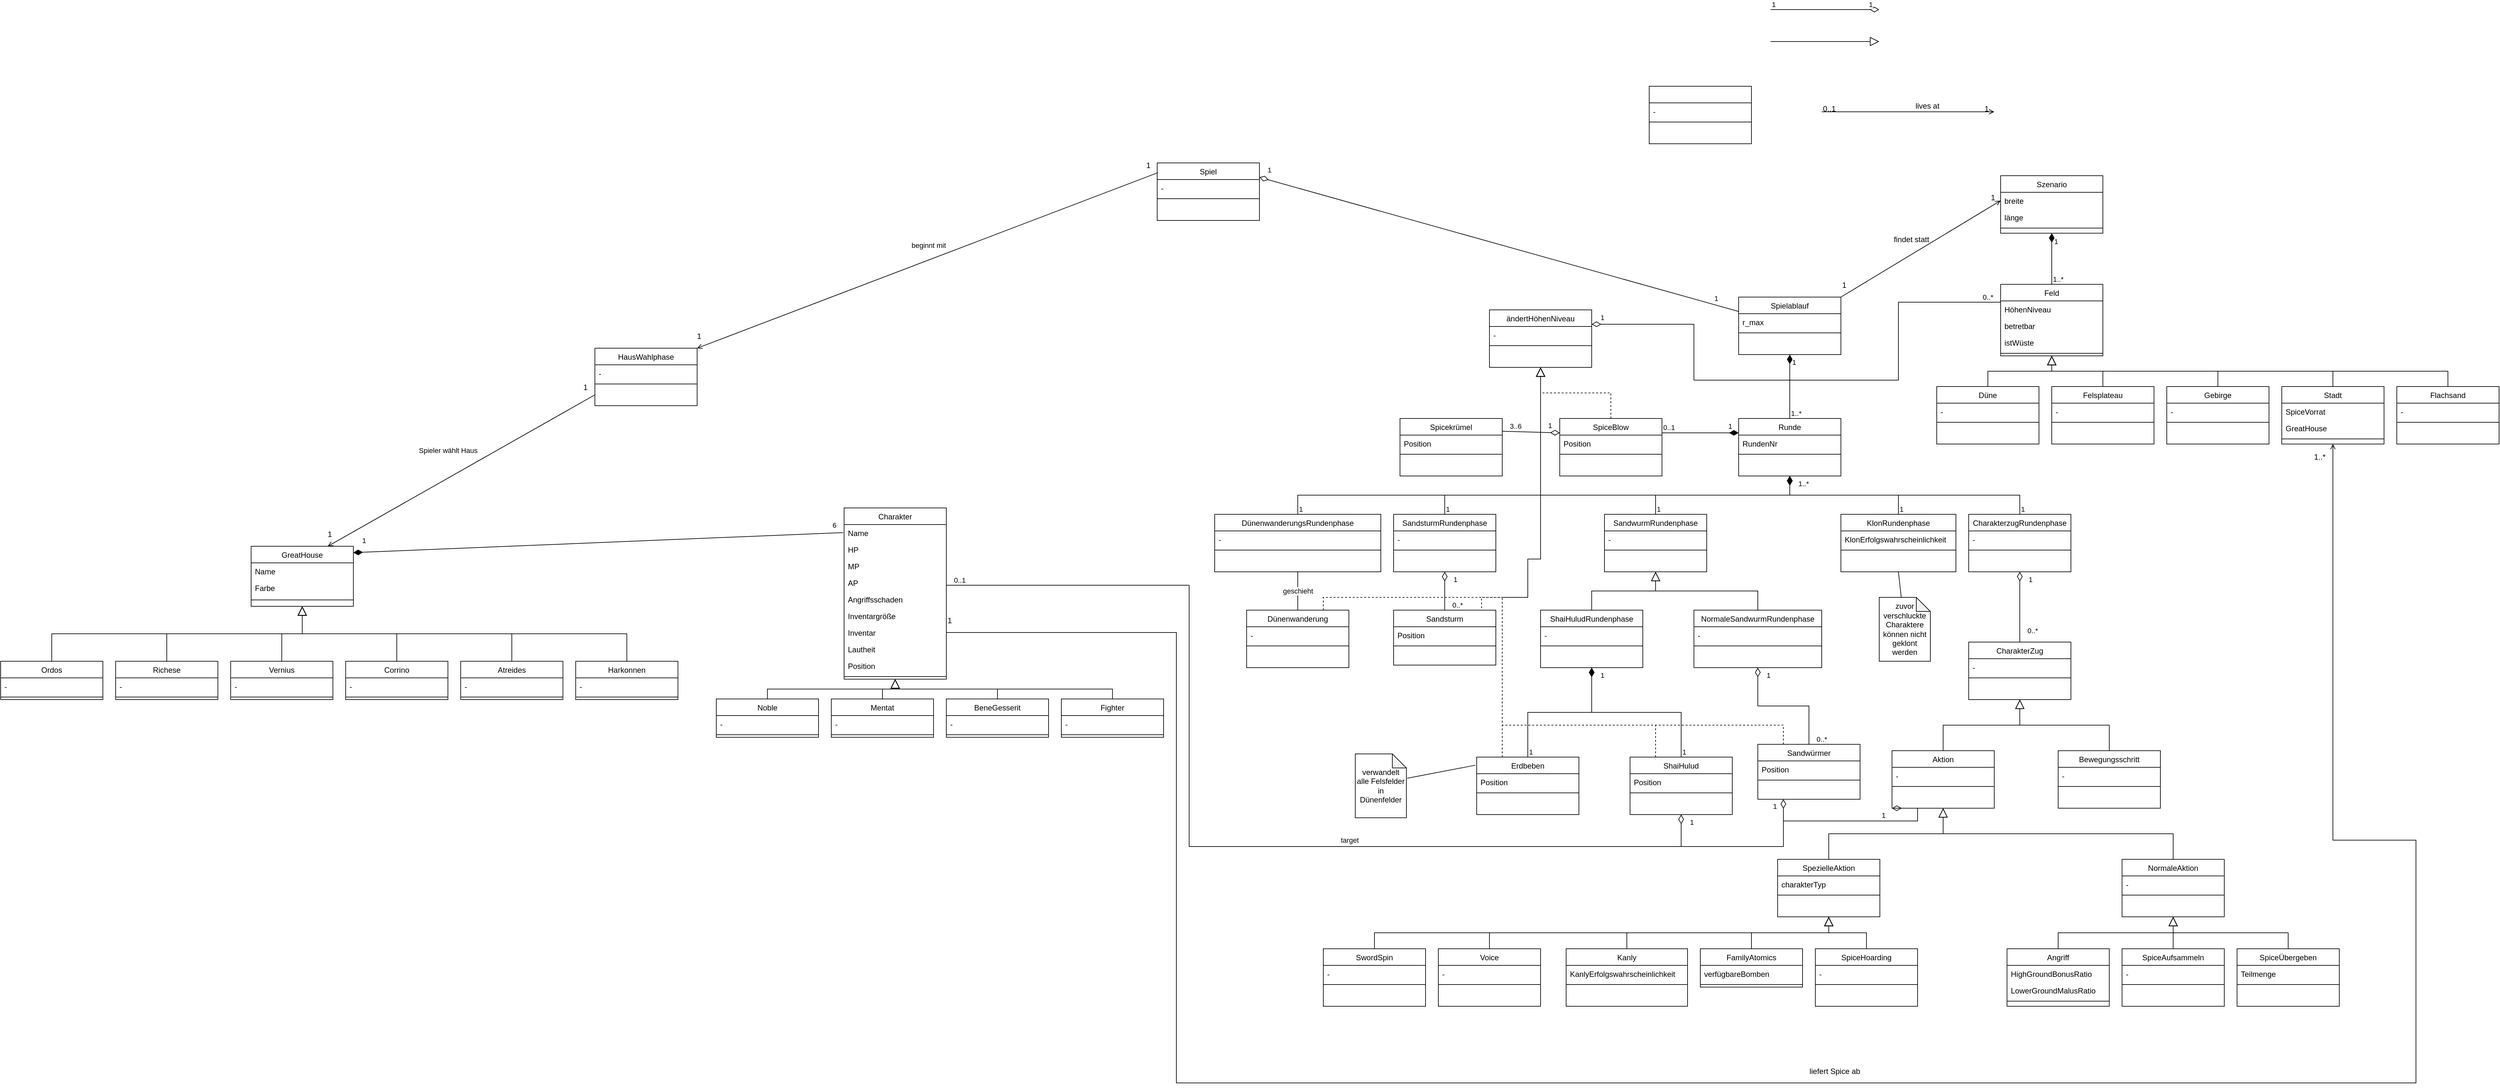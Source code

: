 <mxfile version="15.8.8" type="device"><diagram id="C5RBs43oDa-KdzZeNtuy" name="Page-1"><mxGraphModel dx="2863" dy="689" grid="1" gridSize="10" guides="1" tooltips="1" connect="1" arrows="1" fold="1" page="1" pageScale="1" pageWidth="827" pageHeight="1169" math="0" shadow="0"><root><mxCell id="WIyWlLk6GJQsqaUBKTNV-0"/><mxCell id="WIyWlLk6GJQsqaUBKTNV-1" parent="WIyWlLk6GJQsqaUBKTNV-0"/><mxCell id="zkfFHV4jXpPFQw0GAbJ--0" value="Szenario" style="swimlane;fontStyle=0;align=center;verticalAlign=top;childLayout=stackLayout;horizontal=1;startSize=26;horizontalStack=0;resizeParent=1;resizeLast=0;collapsible=1;marginBottom=0;rounded=0;shadow=0;strokeWidth=1;" parent="WIyWlLk6GJQsqaUBKTNV-1" vertex="1"><mxGeometry x="1510" y="720" width="160" height="90" as="geometry"><mxRectangle x="230" y="140" width="160" height="26" as="alternateBounds"/></mxGeometry></mxCell><mxCell id="u9MXmffhBvJFliiJQgGV-0" value="breite" style="text;align=left;verticalAlign=top;spacingLeft=4;spacingRight=4;overflow=hidden;rotatable=0;points=[[0,0.5],[1,0.5]];portConstraint=eastwest;" parent="zkfFHV4jXpPFQw0GAbJ--0" vertex="1"><mxGeometry y="26" width="160" height="26" as="geometry"/></mxCell><mxCell id="mrHobBGxGL1nww8svsrO-0" value="länge" style="text;align=left;verticalAlign=top;spacingLeft=4;spacingRight=4;overflow=hidden;rotatable=0;points=[[0,0.5],[1,0.5]];portConstraint=eastwest;" vertex="1" parent="zkfFHV4jXpPFQw0GAbJ--0"><mxGeometry y="52" width="160" height="26" as="geometry"/></mxCell><mxCell id="zkfFHV4jXpPFQw0GAbJ--4" value="" style="line;html=1;strokeWidth=1;align=left;verticalAlign=middle;spacingTop=-1;spacingLeft=3;spacingRight=3;rotatable=0;labelPosition=right;points=[];portConstraint=eastwest;" parent="zkfFHV4jXpPFQw0GAbJ--0" vertex="1"><mxGeometry y="78" width="160" height="8" as="geometry"/></mxCell><mxCell id="zkfFHV4jXpPFQw0GAbJ--26" value="" style="endArrow=open;shadow=0;strokeWidth=1;rounded=0;endFill=1;edgeStyle=elbowEdgeStyle;elbow=vertical;" parent="WIyWlLk6GJQsqaUBKTNV-1" edge="1"><mxGeometry x="0.5" y="41" relative="1" as="geometry"><mxPoint x="1230" y="620" as="sourcePoint"/><mxPoint x="1500" y="620" as="targetPoint"/><mxPoint x="-40" y="32" as="offset"/><Array as="points"><mxPoint x="1260" y="620"/></Array></mxGeometry></mxCell><mxCell id="zkfFHV4jXpPFQw0GAbJ--27" value="0..1" style="resizable=0;align=left;verticalAlign=bottom;labelBackgroundColor=none;fontSize=12;" parent="zkfFHV4jXpPFQw0GAbJ--26" connectable="0" vertex="1"><mxGeometry x="-1" relative="1" as="geometry"><mxPoint y="4" as="offset"/></mxGeometry></mxCell><mxCell id="zkfFHV4jXpPFQw0GAbJ--28" value="1" style="resizable=0;align=right;verticalAlign=bottom;labelBackgroundColor=none;fontSize=12;" parent="zkfFHV4jXpPFQw0GAbJ--26" connectable="0" vertex="1"><mxGeometry x="1" relative="1" as="geometry"><mxPoint x="-7" y="4" as="offset"/></mxGeometry></mxCell><mxCell id="zkfFHV4jXpPFQw0GAbJ--29" value="lives at" style="text;html=1;resizable=0;points=[];;align=center;verticalAlign=middle;labelBackgroundColor=none;rounded=0;shadow=0;strokeWidth=1;fontSize=12;" parent="zkfFHV4jXpPFQw0GAbJ--26" vertex="1" connectable="0"><mxGeometry x="0.5" y="49" relative="1" as="geometry"><mxPoint x="-38" y="40" as="offset"/></mxGeometry></mxCell><mxCell id="u9MXmffhBvJFliiJQgGV-1" value="Stadt" style="swimlane;fontStyle=0;align=center;verticalAlign=top;childLayout=stackLayout;horizontal=1;startSize=26;horizontalStack=0;resizeParent=1;resizeLast=0;collapsible=1;marginBottom=0;rounded=0;shadow=0;strokeWidth=1;" parent="WIyWlLk6GJQsqaUBKTNV-1" vertex="1"><mxGeometry x="1950" y="1050" width="160" height="90" as="geometry"><mxRectangle x="230" y="140" width="160" height="26" as="alternateBounds"/></mxGeometry></mxCell><mxCell id="u9MXmffhBvJFliiJQgGV-2" value="SpiceVorrat" style="text;align=left;verticalAlign=top;spacingLeft=4;spacingRight=4;overflow=hidden;rotatable=0;points=[[0,0.5],[1,0.5]];portConstraint=eastwest;" parent="u9MXmffhBvJFliiJQgGV-1" vertex="1"><mxGeometry y="26" width="160" height="26" as="geometry"/></mxCell><mxCell id="u9MXmffhBvJFliiJQgGV-18" value="GreatHouse" style="text;align=left;verticalAlign=top;spacingLeft=4;spacingRight=4;overflow=hidden;rotatable=0;points=[[0,0.5],[1,0.5]];portConstraint=eastwest;" parent="u9MXmffhBvJFliiJQgGV-1" vertex="1"><mxGeometry y="52" width="160" height="26" as="geometry"/></mxCell><mxCell id="u9MXmffhBvJFliiJQgGV-3" value="" style="line;html=1;strokeWidth=1;align=left;verticalAlign=middle;spacingTop=-1;spacingLeft=3;spacingRight=3;rotatable=0;labelPosition=right;points=[];portConstraint=eastwest;" parent="u9MXmffhBvJFliiJQgGV-1" vertex="1"><mxGeometry y="78" width="160" height="8" as="geometry"/></mxCell><mxCell id="u9MXmffhBvJFliiJQgGV-5" value="Flachsand" style="swimlane;fontStyle=0;align=center;verticalAlign=top;childLayout=stackLayout;horizontal=1;startSize=26;horizontalStack=0;resizeParent=1;resizeLast=0;collapsible=1;marginBottom=0;rounded=0;shadow=0;strokeWidth=1;" parent="WIyWlLk6GJQsqaUBKTNV-1" vertex="1"><mxGeometry x="2130" y="1050" width="160" height="90" as="geometry"><mxRectangle x="230" y="140" width="160" height="26" as="alternateBounds"/></mxGeometry></mxCell><mxCell id="u9MXmffhBvJFliiJQgGV-6" value="-" style="text;align=left;verticalAlign=top;spacingLeft=4;spacingRight=4;overflow=hidden;rotatable=0;points=[[0,0.5],[1,0.5]];portConstraint=eastwest;" parent="u9MXmffhBvJFliiJQgGV-5" vertex="1"><mxGeometry y="26" width="160" height="26" as="geometry"/></mxCell><mxCell id="u9MXmffhBvJFliiJQgGV-7" value="" style="line;html=1;strokeWidth=1;align=left;verticalAlign=middle;spacingTop=-1;spacingLeft=3;spacingRight=3;rotatable=0;labelPosition=right;points=[];portConstraint=eastwest;" parent="u9MXmffhBvJFliiJQgGV-5" vertex="1"><mxGeometry y="52" width="160" height="8" as="geometry"/></mxCell><mxCell id="u9MXmffhBvJFliiJQgGV-9" value="Feld" style="swimlane;fontStyle=0;align=center;verticalAlign=top;childLayout=stackLayout;horizontal=1;startSize=26;horizontalStack=0;resizeParent=1;resizeLast=0;collapsible=1;marginBottom=0;rounded=0;shadow=0;strokeWidth=1;" parent="WIyWlLk6GJQsqaUBKTNV-1" vertex="1"><mxGeometry x="1510" y="890" width="160" height="112" as="geometry"><mxRectangle x="230" y="140" width="160" height="26" as="alternateBounds"/></mxGeometry></mxCell><mxCell id="u9MXmffhBvJFliiJQgGV-10" value="HöhenNiveau" style="text;align=left;verticalAlign=top;spacingLeft=4;spacingRight=4;overflow=hidden;rotatable=0;points=[[0,0.5],[1,0.5]];portConstraint=eastwest;" parent="u9MXmffhBvJFliiJQgGV-9" vertex="1"><mxGeometry y="26" width="160" height="26" as="geometry"/></mxCell><mxCell id="3H6USf0YW9ZNNcMa354B-6" value="betretbar" style="text;align=left;verticalAlign=top;spacingLeft=4;spacingRight=4;overflow=hidden;rotatable=0;points=[[0,0.5],[1,0.5]];portConstraint=eastwest;" parent="u9MXmffhBvJFliiJQgGV-9" vertex="1"><mxGeometry y="52" width="160" height="26" as="geometry"/></mxCell><mxCell id="mrHobBGxGL1nww8svsrO-1" value="istWüste" style="text;align=left;verticalAlign=top;spacingLeft=4;spacingRight=4;overflow=hidden;rotatable=0;points=[[0,0.5],[1,0.5]];portConstraint=eastwest;" vertex="1" parent="u9MXmffhBvJFliiJQgGV-9"><mxGeometry y="78" width="160" height="26" as="geometry"/></mxCell><mxCell id="u9MXmffhBvJFliiJQgGV-11" value="" style="line;html=1;strokeWidth=1;align=left;verticalAlign=middle;spacingTop=-1;spacingLeft=3;spacingRight=3;rotatable=0;labelPosition=right;points=[];portConstraint=eastwest;" parent="u9MXmffhBvJFliiJQgGV-9" vertex="1"><mxGeometry y="104" width="160" height="8" as="geometry"/></mxCell><mxCell id="u9MXmffhBvJFliiJQgGV-13" value="Felsplateau" style="swimlane;fontStyle=0;align=center;verticalAlign=top;childLayout=stackLayout;horizontal=1;startSize=26;horizontalStack=0;resizeParent=1;resizeLast=0;collapsible=1;marginBottom=0;rounded=0;shadow=0;strokeWidth=1;" parent="WIyWlLk6GJQsqaUBKTNV-1" vertex="1"><mxGeometry x="1590" y="1050" width="160" height="90" as="geometry"><mxRectangle x="230" y="140" width="160" height="26" as="alternateBounds"/></mxGeometry></mxCell><mxCell id="u9MXmffhBvJFliiJQgGV-14" value="-" style="text;align=left;verticalAlign=top;spacingLeft=4;spacingRight=4;overflow=hidden;rotatable=0;points=[[0,0.5],[1,0.5]];portConstraint=eastwest;" parent="u9MXmffhBvJFliiJQgGV-13" vertex="1"><mxGeometry y="26" width="160" height="26" as="geometry"/></mxCell><mxCell id="u9MXmffhBvJFliiJQgGV-15" value="" style="line;html=1;strokeWidth=1;align=left;verticalAlign=middle;spacingTop=-1;spacingLeft=3;spacingRight=3;rotatable=0;labelPosition=right;points=[];portConstraint=eastwest;" parent="u9MXmffhBvJFliiJQgGV-13" vertex="1"><mxGeometry y="52" width="160" height="8" as="geometry"/></mxCell><mxCell id="u9MXmffhBvJFliiJQgGV-17" value="Gebirge" style="swimlane;fontStyle=0;align=center;verticalAlign=top;childLayout=stackLayout;horizontal=1;startSize=26;horizontalStack=0;resizeParent=1;resizeLast=0;collapsible=1;marginBottom=0;rounded=0;shadow=0;strokeWidth=1;" parent="WIyWlLk6GJQsqaUBKTNV-1" vertex="1"><mxGeometry x="1770" y="1050" width="160" height="90" as="geometry"><mxRectangle x="230" y="140" width="160" height="26" as="alternateBounds"/></mxGeometry></mxCell><mxCell id="mrHobBGxGL1nww8svsrO-47" value="-" style="text;align=left;verticalAlign=top;spacingLeft=4;spacingRight=4;overflow=hidden;rotatable=0;points=[[0,0.5],[1,0.5]];portConstraint=eastwest;" vertex="1" parent="u9MXmffhBvJFliiJQgGV-17"><mxGeometry y="26" width="160" height="26" as="geometry"/></mxCell><mxCell id="u9MXmffhBvJFliiJQgGV-19" value="" style="line;html=1;strokeWidth=1;align=left;verticalAlign=middle;spacingTop=-1;spacingLeft=3;spacingRight=3;rotatable=0;labelPosition=right;points=[];portConstraint=eastwest;" parent="u9MXmffhBvJFliiJQgGV-17" vertex="1"><mxGeometry y="52" width="160" height="8" as="geometry"/></mxCell><mxCell id="u9MXmffhBvJFliiJQgGV-21" value="Düne" style="swimlane;fontStyle=0;align=center;verticalAlign=top;childLayout=stackLayout;horizontal=1;startSize=26;horizontalStack=0;resizeParent=1;resizeLast=0;collapsible=1;marginBottom=0;rounded=0;shadow=0;strokeWidth=1;" parent="WIyWlLk6GJQsqaUBKTNV-1" vertex="1"><mxGeometry x="1410" y="1050" width="160" height="90" as="geometry"><mxRectangle x="230" y="140" width="160" height="26" as="alternateBounds"/></mxGeometry></mxCell><mxCell id="u9MXmffhBvJFliiJQgGV-22" value="-" style="text;align=left;verticalAlign=top;spacingLeft=4;spacingRight=4;overflow=hidden;rotatable=0;points=[[0,0.5],[1,0.5]];portConstraint=eastwest;" parent="u9MXmffhBvJFliiJQgGV-21" vertex="1"><mxGeometry y="26" width="160" height="26" as="geometry"/></mxCell><mxCell id="u9MXmffhBvJFliiJQgGV-23" value="" style="line;html=1;strokeWidth=1;align=left;verticalAlign=middle;spacingTop=-1;spacingLeft=3;spacingRight=3;rotatable=0;labelPosition=right;points=[];portConstraint=eastwest;" parent="u9MXmffhBvJFliiJQgGV-21" vertex="1"><mxGeometry y="52" width="160" height="8" as="geometry"/></mxCell><mxCell id="u9MXmffhBvJFliiJQgGV-29" value="Corrino" style="swimlane;fontStyle=0;align=center;verticalAlign=top;childLayout=stackLayout;horizontal=1;startSize=26;horizontalStack=0;resizeParent=1;resizeLast=0;collapsible=1;marginBottom=0;rounded=0;shadow=0;strokeWidth=1;" parent="WIyWlLk6GJQsqaUBKTNV-1" vertex="1"><mxGeometry x="-1080" y="1480" width="160" height="60" as="geometry"><mxRectangle x="230" y="140" width="160" height="26" as="alternateBounds"/></mxGeometry></mxCell><mxCell id="u9MXmffhBvJFliiJQgGV-30" value="-" style="text;align=left;verticalAlign=top;spacingLeft=4;spacingRight=4;overflow=hidden;rotatable=0;points=[[0,0.5],[1,0.5]];portConstraint=eastwest;" parent="u9MXmffhBvJFliiJQgGV-29" vertex="1"><mxGeometry y="26" width="160" height="26" as="geometry"/></mxCell><mxCell id="u9MXmffhBvJFliiJQgGV-31" value="" style="line;html=1;strokeWidth=1;align=left;verticalAlign=middle;spacingTop=-1;spacingLeft=3;spacingRight=3;rotatable=0;labelPosition=right;points=[];portConstraint=eastwest;" parent="u9MXmffhBvJFliiJQgGV-29" vertex="1"><mxGeometry y="52" width="160" height="8" as="geometry"/></mxCell><mxCell id="u9MXmffhBvJFliiJQgGV-33" value="Atreides" style="swimlane;fontStyle=0;align=center;verticalAlign=top;childLayout=stackLayout;horizontal=1;startSize=26;horizontalStack=0;resizeParent=1;resizeLast=0;collapsible=1;marginBottom=0;rounded=0;shadow=0;strokeWidth=1;" parent="WIyWlLk6GJQsqaUBKTNV-1" vertex="1"><mxGeometry x="-900" y="1480" width="160" height="60" as="geometry"><mxRectangle x="230" y="140" width="160" height="26" as="alternateBounds"/></mxGeometry></mxCell><mxCell id="u9MXmffhBvJFliiJQgGV-34" value="-" style="text;align=left;verticalAlign=top;spacingLeft=4;spacingRight=4;overflow=hidden;rotatable=0;points=[[0,0.5],[1,0.5]];portConstraint=eastwest;" parent="u9MXmffhBvJFliiJQgGV-33" vertex="1"><mxGeometry y="26" width="160" height="26" as="geometry"/></mxCell><mxCell id="u9MXmffhBvJFliiJQgGV-35" value="" style="line;html=1;strokeWidth=1;align=left;verticalAlign=middle;spacingTop=-1;spacingLeft=3;spacingRight=3;rotatable=0;labelPosition=right;points=[];portConstraint=eastwest;" parent="u9MXmffhBvJFliiJQgGV-33" vertex="1"><mxGeometry y="52" width="160" height="8" as="geometry"/></mxCell><mxCell id="u9MXmffhBvJFliiJQgGV-37" value="GreatHouse" style="swimlane;fontStyle=0;align=center;verticalAlign=top;childLayout=stackLayout;horizontal=1;startSize=26;horizontalStack=0;resizeParent=1;resizeLast=0;collapsible=1;marginBottom=0;rounded=0;shadow=0;strokeWidth=1;" parent="WIyWlLk6GJQsqaUBKTNV-1" vertex="1"><mxGeometry x="-1228" y="1300" width="160" height="94" as="geometry"><mxRectangle x="230" y="140" width="160" height="26" as="alternateBounds"/></mxGeometry></mxCell><mxCell id="u9MXmffhBvJFliiJQgGV-334" value="Name" style="text;align=left;verticalAlign=top;spacingLeft=4;spacingRight=4;overflow=hidden;rotatable=0;points=[[0,0.5],[1,0.5]];portConstraint=eastwest;" parent="u9MXmffhBvJFliiJQgGV-37" vertex="1"><mxGeometry y="26" width="160" height="26" as="geometry"/></mxCell><mxCell id="mrHobBGxGL1nww8svsrO-2" value="Farbe" style="text;align=left;verticalAlign=top;spacingLeft=4;spacingRight=4;overflow=hidden;rotatable=0;points=[[0,0.5],[1,0.5]];portConstraint=eastwest;" vertex="1" parent="u9MXmffhBvJFliiJQgGV-37"><mxGeometry y="52" width="160" height="28" as="geometry"/></mxCell><mxCell id="u9MXmffhBvJFliiJQgGV-39" value="" style="line;html=1;strokeWidth=1;align=left;verticalAlign=middle;spacingTop=-1;spacingLeft=3;spacingRight=3;rotatable=0;labelPosition=right;points=[];portConstraint=eastwest;" parent="u9MXmffhBvJFliiJQgGV-37" vertex="1"><mxGeometry y="80" width="160" height="8" as="geometry"/></mxCell><mxCell id="u9MXmffhBvJFliiJQgGV-41" value="Harkonnen" style="swimlane;fontStyle=0;align=center;verticalAlign=top;childLayout=stackLayout;horizontal=1;startSize=26;horizontalStack=0;resizeParent=1;resizeLast=0;collapsible=1;marginBottom=0;rounded=0;shadow=0;strokeWidth=1;" parent="WIyWlLk6GJQsqaUBKTNV-1" vertex="1"><mxGeometry x="-720" y="1480" width="160" height="60" as="geometry"><mxRectangle x="230" y="140" width="160" height="26" as="alternateBounds"/></mxGeometry></mxCell><mxCell id="u9MXmffhBvJFliiJQgGV-42" value="-" style="text;align=left;verticalAlign=top;spacingLeft=4;spacingRight=4;overflow=hidden;rotatable=0;points=[[0,0.5],[1,0.5]];portConstraint=eastwest;" parent="u9MXmffhBvJFliiJQgGV-41" vertex="1"><mxGeometry y="26" width="160" height="26" as="geometry"/></mxCell><mxCell id="u9MXmffhBvJFliiJQgGV-43" value="" style="line;html=1;strokeWidth=1;align=left;verticalAlign=middle;spacingTop=-1;spacingLeft=3;spacingRight=3;rotatable=0;labelPosition=right;points=[];portConstraint=eastwest;" parent="u9MXmffhBvJFliiJQgGV-41" vertex="1"><mxGeometry y="52" width="160" height="8" as="geometry"/></mxCell><mxCell id="u9MXmffhBvJFliiJQgGV-45" value="Richese" style="swimlane;fontStyle=0;align=center;verticalAlign=top;childLayout=stackLayout;horizontal=1;startSize=26;horizontalStack=0;resizeParent=1;resizeLast=0;collapsible=1;marginBottom=0;rounded=0;shadow=0;strokeWidth=1;" parent="WIyWlLk6GJQsqaUBKTNV-1" vertex="1"><mxGeometry x="-1440" y="1480" width="160" height="60" as="geometry"><mxRectangle x="230" y="140" width="160" height="26" as="alternateBounds"/></mxGeometry></mxCell><mxCell id="u9MXmffhBvJFliiJQgGV-46" value="-" style="text;align=left;verticalAlign=top;spacingLeft=4;spacingRight=4;overflow=hidden;rotatable=0;points=[[0,0.5],[1,0.5]];portConstraint=eastwest;" parent="u9MXmffhBvJFliiJQgGV-45" vertex="1"><mxGeometry y="26" width="160" height="26" as="geometry"/></mxCell><mxCell id="u9MXmffhBvJFliiJQgGV-47" value="" style="line;html=1;strokeWidth=1;align=left;verticalAlign=middle;spacingTop=-1;spacingLeft=3;spacingRight=3;rotatable=0;labelPosition=right;points=[];portConstraint=eastwest;" parent="u9MXmffhBvJFliiJQgGV-45" vertex="1"><mxGeometry y="52" width="160" height="8" as="geometry"/></mxCell><mxCell id="u9MXmffhBvJFliiJQgGV-49" value="Vernius" style="swimlane;fontStyle=0;align=center;verticalAlign=top;childLayout=stackLayout;horizontal=1;startSize=26;horizontalStack=0;resizeParent=1;resizeLast=0;collapsible=1;marginBottom=0;rounded=0;shadow=0;strokeWidth=1;" parent="WIyWlLk6GJQsqaUBKTNV-1" vertex="1"><mxGeometry x="-1260" y="1480" width="160" height="60" as="geometry"><mxRectangle x="230" y="140" width="160" height="26" as="alternateBounds"/></mxGeometry></mxCell><mxCell id="u9MXmffhBvJFliiJQgGV-50" value="-" style="text;align=left;verticalAlign=top;spacingLeft=4;spacingRight=4;overflow=hidden;rotatable=0;points=[[0,0.5],[1,0.5]];portConstraint=eastwest;" parent="u9MXmffhBvJFliiJQgGV-49" vertex="1"><mxGeometry y="26" width="160" height="26" as="geometry"/></mxCell><mxCell id="u9MXmffhBvJFliiJQgGV-51" value="" style="line;html=1;strokeWidth=1;align=left;verticalAlign=middle;spacingTop=-1;spacingLeft=3;spacingRight=3;rotatable=0;labelPosition=right;points=[];portConstraint=eastwest;" parent="u9MXmffhBvJFliiJQgGV-49" vertex="1"><mxGeometry y="52" width="160" height="8" as="geometry"/></mxCell><mxCell id="u9MXmffhBvJFliiJQgGV-53" value="Ordos" style="swimlane;fontStyle=0;align=center;verticalAlign=top;childLayout=stackLayout;horizontal=1;startSize=26;horizontalStack=0;resizeParent=1;resizeLast=0;collapsible=1;marginBottom=0;rounded=0;shadow=0;strokeWidth=1;" parent="WIyWlLk6GJQsqaUBKTNV-1" vertex="1"><mxGeometry x="-1620" y="1480" width="160" height="60" as="geometry"><mxRectangle x="230" y="140" width="160" height="26" as="alternateBounds"/></mxGeometry></mxCell><mxCell id="u9MXmffhBvJFliiJQgGV-54" value="-" style="text;align=left;verticalAlign=top;spacingLeft=4;spacingRight=4;overflow=hidden;rotatable=0;points=[[0,0.5],[1,0.5]];portConstraint=eastwest;" parent="u9MXmffhBvJFliiJQgGV-53" vertex="1"><mxGeometry y="26" width="160" height="26" as="geometry"/></mxCell><mxCell id="u9MXmffhBvJFliiJQgGV-55" value="" style="line;html=1;strokeWidth=1;align=left;verticalAlign=middle;spacingTop=-1;spacingLeft=3;spacingRight=3;rotatable=0;labelPosition=right;points=[];portConstraint=eastwest;" parent="u9MXmffhBvJFliiJQgGV-53" vertex="1"><mxGeometry y="52" width="160" height="8" as="geometry"/></mxCell><mxCell id="u9MXmffhBvJFliiJQgGV-61" value="Noble" style="swimlane;fontStyle=0;align=center;verticalAlign=top;childLayout=stackLayout;horizontal=1;startSize=26;horizontalStack=0;resizeParent=1;resizeLast=0;collapsible=1;marginBottom=0;rounded=0;shadow=0;strokeWidth=1;" parent="WIyWlLk6GJQsqaUBKTNV-1" vertex="1"><mxGeometry x="-500" y="1539" width="160" height="60" as="geometry"><mxRectangle x="230" y="140" width="160" height="26" as="alternateBounds"/></mxGeometry></mxCell><mxCell id="u9MXmffhBvJFliiJQgGV-62" value="-" style="text;align=left;verticalAlign=top;spacingLeft=4;spacingRight=4;overflow=hidden;rotatable=0;points=[[0,0.5],[1,0.5]];portConstraint=eastwest;" parent="u9MXmffhBvJFliiJQgGV-61" vertex="1"><mxGeometry y="26" width="160" height="26" as="geometry"/></mxCell><mxCell id="u9MXmffhBvJFliiJQgGV-63" value="" style="line;html=1;strokeWidth=1;align=left;verticalAlign=middle;spacingTop=-1;spacingLeft=3;spacingRight=3;rotatable=0;labelPosition=right;points=[];portConstraint=eastwest;" parent="u9MXmffhBvJFliiJQgGV-61" vertex="1"><mxGeometry y="52" width="160" height="8" as="geometry"/></mxCell><mxCell id="u9MXmffhBvJFliiJQgGV-65" value="Mentat" style="swimlane;fontStyle=0;align=center;verticalAlign=top;childLayout=stackLayout;horizontal=1;startSize=26;horizontalStack=0;resizeParent=1;resizeLast=0;collapsible=1;marginBottom=0;rounded=0;shadow=0;strokeWidth=1;" parent="WIyWlLk6GJQsqaUBKTNV-1" vertex="1"><mxGeometry x="-320" y="1539" width="160" height="60" as="geometry"><mxRectangle x="230" y="140" width="160" height="26" as="alternateBounds"/></mxGeometry></mxCell><mxCell id="u9MXmffhBvJFliiJQgGV-66" value="-" style="text;align=left;verticalAlign=top;spacingLeft=4;spacingRight=4;overflow=hidden;rotatable=0;points=[[0,0.5],[1,0.5]];portConstraint=eastwest;" parent="u9MXmffhBvJFliiJQgGV-65" vertex="1"><mxGeometry y="26" width="160" height="26" as="geometry"/></mxCell><mxCell id="u9MXmffhBvJFliiJQgGV-67" value="" style="line;html=1;strokeWidth=1;align=left;verticalAlign=middle;spacingTop=-1;spacingLeft=3;spacingRight=3;rotatable=0;labelPosition=right;points=[];portConstraint=eastwest;" parent="u9MXmffhBvJFliiJQgGV-65" vertex="1"><mxGeometry y="52" width="160" height="8" as="geometry"/></mxCell><mxCell id="u9MXmffhBvJFliiJQgGV-69" value="Charakter" style="swimlane;fontStyle=0;align=center;verticalAlign=top;childLayout=stackLayout;horizontal=1;startSize=26;horizontalStack=0;resizeParent=1;resizeLast=0;collapsible=1;marginBottom=0;rounded=0;shadow=0;strokeWidth=1;" parent="WIyWlLk6GJQsqaUBKTNV-1" vertex="1"><mxGeometry x="-300" y="1240" width="160" height="268" as="geometry"><mxRectangle x="230" y="140" width="160" height="26" as="alternateBounds"/></mxGeometry></mxCell><mxCell id="u9MXmffhBvJFliiJQgGV-70" value="Name" style="text;align=left;verticalAlign=top;spacingLeft=4;spacingRight=4;overflow=hidden;rotatable=0;points=[[0,0.5],[1,0.5]];portConstraint=eastwest;" parent="u9MXmffhBvJFliiJQgGV-69" vertex="1"><mxGeometry y="26" width="160" height="26" as="geometry"/></mxCell><mxCell id="3H6USf0YW9ZNNcMa354B-0" value="HP" style="text;align=left;verticalAlign=top;spacingLeft=4;spacingRight=4;overflow=hidden;rotatable=0;points=[[0,0.5],[1,0.5]];portConstraint=eastwest;" parent="u9MXmffhBvJFliiJQgGV-69" vertex="1"><mxGeometry y="52" width="160" height="26" as="geometry"/></mxCell><mxCell id="3H6USf0YW9ZNNcMa354B-1" value="MP" style="text;align=left;verticalAlign=top;spacingLeft=4;spacingRight=4;overflow=hidden;rotatable=0;points=[[0,0.5],[1,0.5]];portConstraint=eastwest;" parent="u9MXmffhBvJFliiJQgGV-69" vertex="1"><mxGeometry y="78" width="160" height="26" as="geometry"/></mxCell><mxCell id="3H6USf0YW9ZNNcMa354B-2" value="AP" style="text;align=left;verticalAlign=top;spacingLeft=4;spacingRight=4;overflow=hidden;rotatable=0;points=[[0,0.5],[1,0.5]];portConstraint=eastwest;" parent="u9MXmffhBvJFliiJQgGV-69" vertex="1"><mxGeometry y="104" width="160" height="26" as="geometry"/></mxCell><mxCell id="3H6USf0YW9ZNNcMa354B-3" value="Angriffsschaden" style="text;align=left;verticalAlign=top;spacingLeft=4;spacingRight=4;overflow=hidden;rotatable=0;points=[[0,0.5],[1,0.5]];portConstraint=eastwest;" parent="u9MXmffhBvJFliiJQgGV-69" vertex="1"><mxGeometry y="130" width="160" height="26" as="geometry"/></mxCell><mxCell id="3H6USf0YW9ZNNcMa354B-5" value="Inventargröße" style="text;align=left;verticalAlign=top;spacingLeft=4;spacingRight=4;overflow=hidden;rotatable=0;points=[[0,0.5],[1,0.5]];portConstraint=eastwest;" parent="u9MXmffhBvJFliiJQgGV-69" vertex="1"><mxGeometry y="156" width="160" height="26" as="geometry"/></mxCell><mxCell id="3H6USf0YW9ZNNcMa354B-7" value="Inventar" style="text;align=left;verticalAlign=top;spacingLeft=4;spacingRight=4;overflow=hidden;rotatable=0;points=[[0,0.5],[1,0.5]];portConstraint=eastwest;" parent="u9MXmffhBvJFliiJQgGV-69" vertex="1"><mxGeometry y="182" width="160" height="26" as="geometry"/></mxCell><mxCell id="3H6USf0YW9ZNNcMa354B-4" value="Lautheit" style="text;align=left;verticalAlign=top;spacingLeft=4;spacingRight=4;overflow=hidden;rotatable=0;points=[[0,0.5],[1,0.5]];portConstraint=eastwest;" parent="u9MXmffhBvJFliiJQgGV-69" vertex="1"><mxGeometry y="208" width="160" height="26" as="geometry"/></mxCell><mxCell id="mrHobBGxGL1nww8svsrO-17" value="Position" style="text;align=left;verticalAlign=top;spacingLeft=4;spacingRight=4;overflow=hidden;rotatable=0;points=[[0,0.5],[1,0.5]];portConstraint=eastwest;" vertex="1" parent="u9MXmffhBvJFliiJQgGV-69"><mxGeometry y="234" width="160" height="26" as="geometry"/></mxCell><mxCell id="u9MXmffhBvJFliiJQgGV-71" value="" style="line;html=1;strokeWidth=1;align=left;verticalAlign=middle;spacingTop=-1;spacingLeft=3;spacingRight=3;rotatable=0;labelPosition=right;points=[];portConstraint=eastwest;" parent="u9MXmffhBvJFliiJQgGV-69" vertex="1"><mxGeometry y="260" width="160" height="8" as="geometry"/></mxCell><mxCell id="u9MXmffhBvJFliiJQgGV-73" value="BeneGesserit" style="swimlane;fontStyle=0;align=center;verticalAlign=top;childLayout=stackLayout;horizontal=1;startSize=26;horizontalStack=0;resizeParent=1;resizeLast=0;collapsible=1;marginBottom=0;rounded=0;shadow=0;strokeWidth=1;" parent="WIyWlLk6GJQsqaUBKTNV-1" vertex="1"><mxGeometry x="-140" y="1539" width="160" height="60" as="geometry"><mxRectangle x="230" y="140" width="160" height="26" as="alternateBounds"/></mxGeometry></mxCell><mxCell id="u9MXmffhBvJFliiJQgGV-74" value="-" style="text;align=left;verticalAlign=top;spacingLeft=4;spacingRight=4;overflow=hidden;rotatable=0;points=[[0,0.5],[1,0.5]];portConstraint=eastwest;" parent="u9MXmffhBvJFliiJQgGV-73" vertex="1"><mxGeometry y="26" width="160" height="26" as="geometry"/></mxCell><mxCell id="u9MXmffhBvJFliiJQgGV-75" value="" style="line;html=1;strokeWidth=1;align=left;verticalAlign=middle;spacingTop=-1;spacingLeft=3;spacingRight=3;rotatable=0;labelPosition=right;points=[];portConstraint=eastwest;" parent="u9MXmffhBvJFliiJQgGV-73" vertex="1"><mxGeometry y="52" width="160" height="8" as="geometry"/></mxCell><mxCell id="u9MXmffhBvJFliiJQgGV-85" value="Fighter" style="swimlane;fontStyle=0;align=center;verticalAlign=top;childLayout=stackLayout;horizontal=1;startSize=26;horizontalStack=0;resizeParent=1;resizeLast=0;collapsible=1;marginBottom=0;rounded=0;shadow=0;strokeWidth=1;" parent="WIyWlLk6GJQsqaUBKTNV-1" vertex="1"><mxGeometry x="40" y="1539" width="160" height="60" as="geometry"><mxRectangle x="230" y="140" width="160" height="26" as="alternateBounds"/></mxGeometry></mxCell><mxCell id="u9MXmffhBvJFliiJQgGV-86" value="-" style="text;align=left;verticalAlign=top;spacingLeft=4;spacingRight=4;overflow=hidden;rotatable=0;points=[[0,0.5],[1,0.5]];portConstraint=eastwest;" parent="u9MXmffhBvJFliiJQgGV-85" vertex="1"><mxGeometry y="26" width="160" height="26" as="geometry"/></mxCell><mxCell id="u9MXmffhBvJFliiJQgGV-87" value="" style="line;html=1;strokeWidth=1;align=left;verticalAlign=middle;spacingTop=-1;spacingLeft=3;spacingRight=3;rotatable=0;labelPosition=right;points=[];portConstraint=eastwest;" parent="u9MXmffhBvJFliiJQgGV-85" vertex="1"><mxGeometry y="52" width="160" height="8" as="geometry"/></mxCell><mxCell id="u9MXmffhBvJFliiJQgGV-138" value="SpiceBlow" style="swimlane;fontStyle=0;align=center;verticalAlign=top;childLayout=stackLayout;horizontal=1;startSize=26;horizontalStack=0;resizeParent=1;resizeLast=0;collapsible=1;marginBottom=0;rounded=0;shadow=0;strokeWidth=1;" parent="WIyWlLk6GJQsqaUBKTNV-1" vertex="1"><mxGeometry x="820" y="1100" width="160" height="90" as="geometry"><mxRectangle x="230" y="140" width="160" height="26" as="alternateBounds"/></mxGeometry></mxCell><mxCell id="mrHobBGxGL1nww8svsrO-18" value="Position" style="text;align=left;verticalAlign=top;spacingLeft=4;spacingRight=4;overflow=hidden;rotatable=0;points=[[0,0.5],[1,0.5]];portConstraint=eastwest;" vertex="1" parent="u9MXmffhBvJFliiJQgGV-138"><mxGeometry y="26" width="160" height="26" as="geometry"/></mxCell><mxCell id="u9MXmffhBvJFliiJQgGV-140" value="" style="line;html=1;strokeWidth=1;align=left;verticalAlign=middle;spacingTop=-1;spacingLeft=3;spacingRight=3;rotatable=0;labelPosition=right;points=[];portConstraint=eastwest;" parent="u9MXmffhBvJFliiJQgGV-138" vertex="1"><mxGeometry y="52" width="160" height="8" as="geometry"/></mxCell><mxCell id="u9MXmffhBvJFliiJQgGV-142" value="Dünenwanderung" style="swimlane;fontStyle=0;align=center;verticalAlign=top;childLayout=stackLayout;horizontal=1;startSize=26;horizontalStack=0;resizeParent=1;resizeLast=0;collapsible=1;marginBottom=0;rounded=0;shadow=0;strokeWidth=1;" parent="WIyWlLk6GJQsqaUBKTNV-1" vertex="1"><mxGeometry x="330" y="1400" width="160" height="90" as="geometry"><mxRectangle x="230" y="140" width="160" height="26" as="alternateBounds"/></mxGeometry></mxCell><mxCell id="u9MXmffhBvJFliiJQgGV-143" value="-" style="text;align=left;verticalAlign=top;spacingLeft=4;spacingRight=4;overflow=hidden;rotatable=0;points=[[0,0.5],[1,0.5]];portConstraint=eastwest;" parent="u9MXmffhBvJFliiJQgGV-142" vertex="1"><mxGeometry y="26" width="160" height="26" as="geometry"/></mxCell><mxCell id="u9MXmffhBvJFliiJQgGV-144" value="" style="line;html=1;strokeWidth=1;align=left;verticalAlign=middle;spacingTop=-1;spacingLeft=3;spacingRight=3;rotatable=0;labelPosition=right;points=[];portConstraint=eastwest;" parent="u9MXmffhBvJFliiJQgGV-142" vertex="1"><mxGeometry y="52" width="160" height="8" as="geometry"/></mxCell><mxCell id="u9MXmffhBvJFliiJQgGV-146" value="Sandsturm" style="swimlane;fontStyle=0;align=center;verticalAlign=top;childLayout=stackLayout;horizontal=1;startSize=26;horizontalStack=0;resizeParent=1;resizeLast=0;collapsible=1;marginBottom=0;rounded=0;shadow=0;strokeWidth=1;" parent="WIyWlLk6GJQsqaUBKTNV-1" vertex="1"><mxGeometry x="560" y="1400" width="160" height="86" as="geometry"><mxRectangle x="230" y="140" width="160" height="26" as="alternateBounds"/></mxGeometry></mxCell><mxCell id="mrHobBGxGL1nww8svsrO-16" value="Position" style="text;align=left;verticalAlign=top;spacingLeft=4;spacingRight=4;overflow=hidden;rotatable=0;points=[[0,0.5],[1,0.5]];portConstraint=eastwest;" vertex="1" parent="u9MXmffhBvJFliiJQgGV-146"><mxGeometry y="26" width="160" height="26" as="geometry"/></mxCell><mxCell id="u9MXmffhBvJFliiJQgGV-148" value="" style="line;html=1;strokeWidth=1;align=left;verticalAlign=middle;spacingTop=-1;spacingLeft=3;spacingRight=3;rotatable=0;labelPosition=right;points=[];portConstraint=eastwest;" parent="u9MXmffhBvJFliiJQgGV-146" vertex="1"><mxGeometry y="52" width="160" height="8" as="geometry"/></mxCell><mxCell id="u9MXmffhBvJFliiJQgGV-150" value="Sandwürmer" style="swimlane;fontStyle=0;align=center;verticalAlign=top;childLayout=stackLayout;horizontal=1;startSize=26;horizontalStack=0;resizeParent=1;resizeLast=0;collapsible=1;marginBottom=0;rounded=0;shadow=0;strokeWidth=1;" parent="WIyWlLk6GJQsqaUBKTNV-1" vertex="1"><mxGeometry x="1130" y="1610" width="160" height="86" as="geometry"><mxRectangle x="230" y="140" width="160" height="26" as="alternateBounds"/></mxGeometry></mxCell><mxCell id="mrHobBGxGL1nww8svsrO-20" value="Position" style="text;align=left;verticalAlign=top;spacingLeft=4;spacingRight=4;overflow=hidden;rotatable=0;points=[[0,0.5],[1,0.5]];portConstraint=eastwest;" vertex="1" parent="u9MXmffhBvJFliiJQgGV-150"><mxGeometry y="26" width="160" height="26" as="geometry"/></mxCell><mxCell id="u9MXmffhBvJFliiJQgGV-152" value="" style="line;html=1;strokeWidth=1;align=left;verticalAlign=middle;spacingTop=-1;spacingLeft=3;spacingRight=3;rotatable=0;labelPosition=right;points=[];portConstraint=eastwest;" parent="u9MXmffhBvJFliiJQgGV-150" vertex="1"><mxGeometry y="52" width="160" height="8" as="geometry"/></mxCell><mxCell id="u9MXmffhBvJFliiJQgGV-166" value="DünenwanderungsRundenphase" style="swimlane;fontStyle=0;align=center;verticalAlign=top;childLayout=stackLayout;horizontal=1;startSize=26;horizontalStack=0;resizeParent=1;resizeLast=0;collapsible=1;marginBottom=0;rounded=0;shadow=0;strokeWidth=1;" parent="WIyWlLk6GJQsqaUBKTNV-1" vertex="1"><mxGeometry x="280" y="1250" width="260" height="90" as="geometry"><mxRectangle x="230" y="140" width="160" height="26" as="alternateBounds"/></mxGeometry></mxCell><mxCell id="u9MXmffhBvJFliiJQgGV-167" value="-" style="text;align=left;verticalAlign=top;spacingLeft=4;spacingRight=4;overflow=hidden;rotatable=0;points=[[0,0.5],[1,0.5]];portConstraint=eastwest;" parent="u9MXmffhBvJFliiJQgGV-166" vertex="1"><mxGeometry y="26" width="260" height="26" as="geometry"/></mxCell><mxCell id="u9MXmffhBvJFliiJQgGV-168" value="" style="line;html=1;strokeWidth=1;align=left;verticalAlign=middle;spacingTop=-1;spacingLeft=3;spacingRight=3;rotatable=0;labelPosition=right;points=[];portConstraint=eastwest;" parent="u9MXmffhBvJFliiJQgGV-166" vertex="1"><mxGeometry y="52" width="260" height="8" as="geometry"/></mxCell><mxCell id="u9MXmffhBvJFliiJQgGV-170" value="SandwurmRundenphase" style="swimlane;fontStyle=0;align=center;verticalAlign=top;childLayout=stackLayout;horizontal=1;startSize=26;horizontalStack=0;resizeParent=1;resizeLast=0;collapsible=1;marginBottom=0;rounded=0;shadow=0;strokeWidth=1;" parent="WIyWlLk6GJQsqaUBKTNV-1" vertex="1"><mxGeometry x="890" y="1250" width="160" height="90" as="geometry"><mxRectangle x="230" y="140" width="160" height="26" as="alternateBounds"/></mxGeometry></mxCell><mxCell id="u9MXmffhBvJFliiJQgGV-171" value="-" style="text;align=left;verticalAlign=top;spacingLeft=4;spacingRight=4;overflow=hidden;rotatable=0;points=[[0,0.5],[1,0.5]];portConstraint=eastwest;" parent="u9MXmffhBvJFliiJQgGV-170" vertex="1"><mxGeometry y="26" width="160" height="26" as="geometry"/></mxCell><mxCell id="u9MXmffhBvJFliiJQgGV-172" value="" style="line;html=1;strokeWidth=1;align=left;verticalAlign=middle;spacingTop=-1;spacingLeft=3;spacingRight=3;rotatable=0;labelPosition=right;points=[];portConstraint=eastwest;" parent="u9MXmffhBvJFliiJQgGV-170" vertex="1"><mxGeometry y="52" width="160" height="8" as="geometry"/></mxCell><mxCell id="u9MXmffhBvJFliiJQgGV-174" value="Runde" style="swimlane;fontStyle=0;align=center;verticalAlign=top;childLayout=stackLayout;horizontal=1;startSize=26;horizontalStack=0;resizeParent=1;resizeLast=0;collapsible=1;marginBottom=0;rounded=0;shadow=0;strokeWidth=1;" parent="WIyWlLk6GJQsqaUBKTNV-1" vertex="1"><mxGeometry x="1100" y="1100" width="160" height="90" as="geometry"><mxRectangle x="230" y="140" width="160" height="26" as="alternateBounds"/></mxGeometry></mxCell><mxCell id="u9MXmffhBvJFliiJQgGV-175" value="RundenNr" style="text;align=left;verticalAlign=top;spacingLeft=4;spacingRight=4;overflow=hidden;rotatable=0;points=[[0,0.5],[1,0.5]];portConstraint=eastwest;" parent="u9MXmffhBvJFliiJQgGV-174" vertex="1"><mxGeometry y="26" width="160" height="26" as="geometry"/></mxCell><mxCell id="u9MXmffhBvJFliiJQgGV-176" value="" style="line;html=1;strokeWidth=1;align=left;verticalAlign=middle;spacingTop=-1;spacingLeft=3;spacingRight=3;rotatable=0;labelPosition=right;points=[];portConstraint=eastwest;" parent="u9MXmffhBvJFliiJQgGV-174" vertex="1"><mxGeometry y="52" width="160" height="8" as="geometry"/></mxCell><mxCell id="u9MXmffhBvJFliiJQgGV-178" value="SandsturmRundenphase" style="swimlane;fontStyle=0;align=center;verticalAlign=top;childLayout=stackLayout;horizontal=1;startSize=26;horizontalStack=0;resizeParent=1;resizeLast=0;collapsible=1;marginBottom=0;rounded=0;shadow=0;strokeWidth=1;" parent="WIyWlLk6GJQsqaUBKTNV-1" vertex="1"><mxGeometry x="560" y="1250" width="160" height="90" as="geometry"><mxRectangle x="230" y="140" width="160" height="26" as="alternateBounds"/></mxGeometry></mxCell><mxCell id="u9MXmffhBvJFliiJQgGV-179" value="-" style="text;align=left;verticalAlign=top;spacingLeft=4;spacingRight=4;overflow=hidden;rotatable=0;points=[[0,0.5],[1,0.5]];portConstraint=eastwest;" parent="u9MXmffhBvJFliiJQgGV-178" vertex="1"><mxGeometry y="26" width="160" height="26" as="geometry"/></mxCell><mxCell id="u9MXmffhBvJFliiJQgGV-180" value="" style="line;html=1;strokeWidth=1;align=left;verticalAlign=middle;spacingTop=-1;spacingLeft=3;spacingRight=3;rotatable=0;labelPosition=right;points=[];portConstraint=eastwest;" parent="u9MXmffhBvJFliiJQgGV-178" vertex="1"><mxGeometry y="52" width="160" height="8" as="geometry"/></mxCell><mxCell id="u9MXmffhBvJFliiJQgGV-182" value="KlonRundenphase" style="swimlane;fontStyle=0;align=center;verticalAlign=top;childLayout=stackLayout;horizontal=1;startSize=26;horizontalStack=0;resizeParent=1;resizeLast=0;collapsible=1;marginBottom=0;rounded=0;shadow=0;strokeWidth=1;" parent="WIyWlLk6GJQsqaUBKTNV-1" vertex="1"><mxGeometry x="1260" y="1250" width="180" height="90" as="geometry"><mxRectangle x="230" y="140" width="160" height="26" as="alternateBounds"/></mxGeometry></mxCell><mxCell id="u9MXmffhBvJFliiJQgGV-183" value=" KlonErfolgswahrscheinlichkeit" style="text;align=left;verticalAlign=top;spacingLeft=4;spacingRight=4;overflow=hidden;rotatable=0;points=[[0,0.5],[1,0.5]];portConstraint=eastwest;" parent="u9MXmffhBvJFliiJQgGV-182" vertex="1"><mxGeometry y="26" width="180" height="26" as="geometry"/></mxCell><mxCell id="u9MXmffhBvJFliiJQgGV-184" value="" style="line;html=1;strokeWidth=1;align=left;verticalAlign=middle;spacingTop=-1;spacingLeft=3;spacingRight=3;rotatable=0;labelPosition=right;points=[];portConstraint=eastwest;" parent="u9MXmffhBvJFliiJQgGV-182" vertex="1"><mxGeometry y="52" width="180" height="8" as="geometry"/></mxCell><mxCell id="u9MXmffhBvJFliiJQgGV-190" value="HausWahlphase " style="swimlane;fontStyle=0;align=center;verticalAlign=top;childLayout=stackLayout;horizontal=1;startSize=26;horizontalStack=0;resizeParent=1;resizeLast=0;collapsible=1;marginBottom=0;rounded=0;shadow=0;strokeWidth=1;" parent="WIyWlLk6GJQsqaUBKTNV-1" vertex="1"><mxGeometry x="-690" y="990" width="160" height="90" as="geometry"><mxRectangle x="230" y="140" width="160" height="26" as="alternateBounds"/></mxGeometry></mxCell><mxCell id="u9MXmffhBvJFliiJQgGV-191" value="-" style="text;align=left;verticalAlign=top;spacingLeft=4;spacingRight=4;overflow=hidden;rotatable=0;points=[[0,0.5],[1,0.5]];portConstraint=eastwest;" parent="u9MXmffhBvJFliiJQgGV-190" vertex="1"><mxGeometry y="26" width="160" height="26" as="geometry"/></mxCell><mxCell id="u9MXmffhBvJFliiJQgGV-192" value="" style="line;html=1;strokeWidth=1;align=left;verticalAlign=middle;spacingTop=-1;spacingLeft=3;spacingRight=3;rotatable=0;labelPosition=right;points=[];portConstraint=eastwest;" parent="u9MXmffhBvJFliiJQgGV-190" vertex="1"><mxGeometry y="52" width="160" height="8" as="geometry"/></mxCell><mxCell id="u9MXmffhBvJFliiJQgGV-210" value="CharakterZug" style="swimlane;fontStyle=0;align=center;verticalAlign=top;childLayout=stackLayout;horizontal=1;startSize=26;horizontalStack=0;resizeParent=1;resizeLast=0;collapsible=1;marginBottom=0;rounded=0;shadow=0;strokeWidth=1;" parent="WIyWlLk6GJQsqaUBKTNV-1" vertex="1"><mxGeometry x="1460" y="1450" width="160" height="90" as="geometry"><mxRectangle x="230" y="140" width="160" height="26" as="alternateBounds"/></mxGeometry></mxCell><mxCell id="u9MXmffhBvJFliiJQgGV-211" value="-" style="text;align=left;verticalAlign=top;spacingLeft=4;spacingRight=4;overflow=hidden;rotatable=0;points=[[0,0.5],[1,0.5]];portConstraint=eastwest;" parent="u9MXmffhBvJFliiJQgGV-210" vertex="1"><mxGeometry y="26" width="160" height="26" as="geometry"/></mxCell><mxCell id="u9MXmffhBvJFliiJQgGV-212" value="" style="line;html=1;strokeWidth=1;align=left;verticalAlign=middle;spacingTop=-1;spacingLeft=3;spacingRight=3;rotatable=0;labelPosition=right;points=[];portConstraint=eastwest;" parent="u9MXmffhBvJFliiJQgGV-210" vertex="1"><mxGeometry y="52" width="160" height="8" as="geometry"/></mxCell><mxCell id="u9MXmffhBvJFliiJQgGV-218" value="Bewegungsschritt" style="swimlane;fontStyle=0;align=center;verticalAlign=top;childLayout=stackLayout;horizontal=1;startSize=26;horizontalStack=0;resizeParent=1;resizeLast=0;collapsible=1;marginBottom=0;rounded=0;shadow=0;strokeWidth=1;" parent="WIyWlLk6GJQsqaUBKTNV-1" vertex="1"><mxGeometry x="1600" y="1620" width="160" height="90" as="geometry"><mxRectangle x="230" y="140" width="160" height="26" as="alternateBounds"/></mxGeometry></mxCell><mxCell id="u9MXmffhBvJFliiJQgGV-219" value="-" style="text;align=left;verticalAlign=top;spacingLeft=4;spacingRight=4;overflow=hidden;rotatable=0;points=[[0,0.5],[1,0.5]];portConstraint=eastwest;" parent="u9MXmffhBvJFliiJQgGV-218" vertex="1"><mxGeometry y="26" width="160" height="26" as="geometry"/></mxCell><mxCell id="u9MXmffhBvJFliiJQgGV-220" value="" style="line;html=1;strokeWidth=1;align=left;verticalAlign=middle;spacingTop=-1;spacingLeft=3;spacingRight=3;rotatable=0;labelPosition=right;points=[];portConstraint=eastwest;" parent="u9MXmffhBvJFliiJQgGV-218" vertex="1"><mxGeometry y="52" width="160" height="8" as="geometry"/></mxCell><mxCell id="u9MXmffhBvJFliiJQgGV-222" value="CharakterzugRundenphase" style="swimlane;fontStyle=0;align=center;verticalAlign=top;childLayout=stackLayout;horizontal=1;startSize=26;horizontalStack=0;resizeParent=1;resizeLast=0;collapsible=1;marginBottom=0;rounded=0;shadow=0;strokeWidth=1;" parent="WIyWlLk6GJQsqaUBKTNV-1" vertex="1"><mxGeometry x="1460" y="1250" width="160" height="90" as="geometry"><mxRectangle x="230" y="140" width="160" height="26" as="alternateBounds"/></mxGeometry></mxCell><mxCell id="u9MXmffhBvJFliiJQgGV-223" value="-" style="text;align=left;verticalAlign=top;spacingLeft=4;spacingRight=4;overflow=hidden;rotatable=0;points=[[0,0.5],[1,0.5]];portConstraint=eastwest;" parent="u9MXmffhBvJFliiJQgGV-222" vertex="1"><mxGeometry y="26" width="160" height="26" as="geometry"/></mxCell><mxCell id="u9MXmffhBvJFliiJQgGV-224" value="" style="line;html=1;strokeWidth=1;align=left;verticalAlign=middle;spacingTop=-1;spacingLeft=3;spacingRight=3;rotatable=0;labelPosition=right;points=[];portConstraint=eastwest;" parent="u9MXmffhBvJFliiJQgGV-222" vertex="1"><mxGeometry y="52" width="160" height="8" as="geometry"/></mxCell><mxCell id="u9MXmffhBvJFliiJQgGV-232" value="Erdbeben" style="swimlane;fontStyle=0;align=center;verticalAlign=top;childLayout=stackLayout;horizontal=1;startSize=26;horizontalStack=0;resizeParent=1;resizeLast=0;collapsible=1;marginBottom=0;rounded=0;shadow=0;strokeWidth=1;" parent="WIyWlLk6GJQsqaUBKTNV-1" vertex="1"><mxGeometry x="690" y="1630" width="160" height="90" as="geometry"><mxRectangle x="230" y="140" width="160" height="26" as="alternateBounds"/></mxGeometry></mxCell><mxCell id="mrHobBGxGL1nww8svsrO-21" value="Position" style="text;align=left;verticalAlign=top;spacingLeft=4;spacingRight=4;overflow=hidden;rotatable=0;points=[[0,0.5],[1,0.5]];portConstraint=eastwest;" vertex="1" parent="u9MXmffhBvJFliiJQgGV-232"><mxGeometry y="26" width="160" height="26" as="geometry"/></mxCell><mxCell id="u9MXmffhBvJFliiJQgGV-234" value="" style="line;html=1;strokeWidth=1;align=left;verticalAlign=middle;spacingTop=-1;spacingLeft=3;spacingRight=3;rotatable=0;labelPosition=right;points=[];portConstraint=eastwest;" parent="u9MXmffhBvJFliiJQgGV-232" vertex="1"><mxGeometry y="52" width="160" height="8" as="geometry"/></mxCell><mxCell id="u9MXmffhBvJFliiJQgGV-236" value="ShaiHulud" style="swimlane;fontStyle=0;align=center;verticalAlign=top;childLayout=stackLayout;horizontal=1;startSize=26;horizontalStack=0;resizeParent=1;resizeLast=0;collapsible=1;marginBottom=0;rounded=0;shadow=0;strokeWidth=1;" parent="WIyWlLk6GJQsqaUBKTNV-1" vertex="1"><mxGeometry x="930" y="1630" width="160" height="90" as="geometry"><mxRectangle x="230" y="140" width="160" height="26" as="alternateBounds"/></mxGeometry></mxCell><mxCell id="mrHobBGxGL1nww8svsrO-19" value="Position" style="text;align=left;verticalAlign=top;spacingLeft=4;spacingRight=4;overflow=hidden;rotatable=0;points=[[0,0.5],[1,0.5]];portConstraint=eastwest;" vertex="1" parent="u9MXmffhBvJFliiJQgGV-236"><mxGeometry y="26" width="160" height="26" as="geometry"/></mxCell><mxCell id="u9MXmffhBvJFliiJQgGV-238" value="" style="line;html=1;strokeWidth=1;align=left;verticalAlign=middle;spacingTop=-1;spacingLeft=3;spacingRight=3;rotatable=0;labelPosition=right;points=[];portConstraint=eastwest;" parent="u9MXmffhBvJFliiJQgGV-236" vertex="1"><mxGeometry y="52" width="160" height="8" as="geometry"/></mxCell><mxCell id="u9MXmffhBvJFliiJQgGV-240" value="NormaleAktion" style="swimlane;fontStyle=0;align=center;verticalAlign=top;childLayout=stackLayout;horizontal=1;startSize=26;horizontalStack=0;resizeParent=1;resizeLast=0;collapsible=1;marginBottom=0;rounded=0;shadow=0;strokeWidth=1;" parent="WIyWlLk6GJQsqaUBKTNV-1" vertex="1"><mxGeometry x="1700" y="1790" width="160" height="90" as="geometry"><mxRectangle x="230" y="140" width="160" height="26" as="alternateBounds"/></mxGeometry></mxCell><mxCell id="u9MXmffhBvJFliiJQgGV-241" value="-" style="text;align=left;verticalAlign=top;spacingLeft=4;spacingRight=4;overflow=hidden;rotatable=0;points=[[0,0.5],[1,0.5]];portConstraint=eastwest;" parent="u9MXmffhBvJFliiJQgGV-240" vertex="1"><mxGeometry y="26" width="160" height="26" as="geometry"/></mxCell><mxCell id="u9MXmffhBvJFliiJQgGV-242" value="" style="line;html=1;strokeWidth=1;align=left;verticalAlign=middle;spacingTop=-1;spacingLeft=3;spacingRight=3;rotatable=0;labelPosition=right;points=[];portConstraint=eastwest;" parent="u9MXmffhBvJFliiJQgGV-240" vertex="1"><mxGeometry y="52" width="160" height="8" as="geometry"/></mxCell><mxCell id="u9MXmffhBvJFliiJQgGV-244" value="SpezielleAktion" style="swimlane;fontStyle=0;align=center;verticalAlign=top;childLayout=stackLayout;horizontal=1;startSize=26;horizontalStack=0;resizeParent=1;resizeLast=0;collapsible=1;marginBottom=0;rounded=0;shadow=0;strokeWidth=1;" parent="WIyWlLk6GJQsqaUBKTNV-1" vertex="1"><mxGeometry x="1161" y="1790" width="160" height="90" as="geometry"><mxRectangle x="230" y="140" width="160" height="26" as="alternateBounds"/></mxGeometry></mxCell><mxCell id="u9MXmffhBvJFliiJQgGV-245" value="charakterTyp" style="text;align=left;verticalAlign=top;spacingLeft=4;spacingRight=4;overflow=hidden;rotatable=0;points=[[0,0.5],[1,0.5]];portConstraint=eastwest;" parent="u9MXmffhBvJFliiJQgGV-244" vertex="1"><mxGeometry y="26" width="160" height="26" as="geometry"/></mxCell><mxCell id="u9MXmffhBvJFliiJQgGV-246" value="" style="line;html=1;strokeWidth=1;align=left;verticalAlign=middle;spacingTop=-1;spacingLeft=3;spacingRight=3;rotatable=0;labelPosition=right;points=[];portConstraint=eastwest;" parent="u9MXmffhBvJFliiJQgGV-244" vertex="1"><mxGeometry y="52" width="160" height="8" as="geometry"/></mxCell><mxCell id="u9MXmffhBvJFliiJQgGV-248" value="Aktion" style="swimlane;fontStyle=0;align=center;verticalAlign=top;childLayout=stackLayout;horizontal=1;startSize=26;horizontalStack=0;resizeParent=1;resizeLast=0;collapsible=1;marginBottom=0;rounded=0;shadow=0;strokeWidth=1;" parent="WIyWlLk6GJQsqaUBKTNV-1" vertex="1"><mxGeometry x="1340" y="1620" width="160" height="90" as="geometry"><mxRectangle x="230" y="140" width="160" height="26" as="alternateBounds"/></mxGeometry></mxCell><mxCell id="u9MXmffhBvJFliiJQgGV-249" value="-" style="text;align=left;verticalAlign=top;spacingLeft=4;spacingRight=4;overflow=hidden;rotatable=0;points=[[0,0.5],[1,0.5]];portConstraint=eastwest;" parent="u9MXmffhBvJFliiJQgGV-248" vertex="1"><mxGeometry y="26" width="160" height="26" as="geometry"/></mxCell><mxCell id="u9MXmffhBvJFliiJQgGV-250" value="" style="line;html=1;strokeWidth=1;align=left;verticalAlign=middle;spacingTop=-1;spacingLeft=3;spacingRight=3;rotatable=0;labelPosition=right;points=[];portConstraint=eastwest;" parent="u9MXmffhBvJFliiJQgGV-248" vertex="1"><mxGeometry y="52" width="160" height="8" as="geometry"/></mxCell><mxCell id="u9MXmffhBvJFliiJQgGV-252" value="Kanly" style="swimlane;fontStyle=0;align=center;verticalAlign=top;childLayout=stackLayout;horizontal=1;startSize=26;horizontalStack=0;resizeParent=1;resizeLast=0;collapsible=1;marginBottom=0;rounded=0;shadow=0;strokeWidth=1;" parent="WIyWlLk6GJQsqaUBKTNV-1" vertex="1"><mxGeometry x="830" y="1930" width="190" height="90" as="geometry"><mxRectangle x="230" y="140" width="160" height="26" as="alternateBounds"/></mxGeometry></mxCell><mxCell id="u9MXmffhBvJFliiJQgGV-253" value="KanlyErfolgswahrscheinlichkeit" style="text;align=left;verticalAlign=top;spacingLeft=4;spacingRight=4;overflow=hidden;rotatable=0;points=[[0,0.5],[1,0.5]];portConstraint=eastwest;" parent="u9MXmffhBvJFliiJQgGV-252" vertex="1"><mxGeometry y="26" width="190" height="26" as="geometry"/></mxCell><mxCell id="u9MXmffhBvJFliiJQgGV-254" value="" style="line;html=1;strokeWidth=1;align=left;verticalAlign=middle;spacingTop=-1;spacingLeft=3;spacingRight=3;rotatable=0;labelPosition=right;points=[];portConstraint=eastwest;" parent="u9MXmffhBvJFliiJQgGV-252" vertex="1"><mxGeometry y="52" width="190" height="8" as="geometry"/></mxCell><mxCell id="u9MXmffhBvJFliiJQgGV-256" value="FamilyAtomics" style="swimlane;fontStyle=0;align=center;verticalAlign=top;childLayout=stackLayout;horizontal=1;startSize=26;horizontalStack=0;resizeParent=1;resizeLast=0;collapsible=1;marginBottom=0;rounded=0;shadow=0;strokeWidth=1;" parent="WIyWlLk6GJQsqaUBKTNV-1" vertex="1"><mxGeometry x="1040" y="1930" width="160" height="60" as="geometry"><mxRectangle x="230" y="140" width="160" height="26" as="alternateBounds"/></mxGeometry></mxCell><mxCell id="u9MXmffhBvJFliiJQgGV-257" value="verfügbareBomben" style="text;align=left;verticalAlign=top;spacingLeft=4;spacingRight=4;overflow=hidden;rotatable=0;points=[[0,0.5],[1,0.5]];portConstraint=eastwest;" parent="u9MXmffhBvJFliiJQgGV-256" vertex="1"><mxGeometry y="26" width="160" height="26" as="geometry"/></mxCell><mxCell id="u9MXmffhBvJFliiJQgGV-258" value="" style="line;html=1;strokeWidth=1;align=left;verticalAlign=middle;spacingTop=-1;spacingLeft=3;spacingRight=3;rotatable=0;labelPosition=right;points=[];portConstraint=eastwest;" parent="u9MXmffhBvJFliiJQgGV-256" vertex="1"><mxGeometry y="52" width="160" height="8" as="geometry"/></mxCell><mxCell id="u9MXmffhBvJFliiJQgGV-260" value="SpiceHoarding" style="swimlane;fontStyle=0;align=center;verticalAlign=top;childLayout=stackLayout;horizontal=1;startSize=26;horizontalStack=0;resizeParent=1;resizeLast=0;collapsible=1;marginBottom=0;rounded=0;shadow=0;strokeWidth=1;" parent="WIyWlLk6GJQsqaUBKTNV-1" vertex="1"><mxGeometry x="1220" y="1930" width="160" height="90" as="geometry"><mxRectangle x="230" y="140" width="160" height="26" as="alternateBounds"/></mxGeometry></mxCell><mxCell id="u9MXmffhBvJFliiJQgGV-261" value="-" style="text;align=left;verticalAlign=top;spacingLeft=4;spacingRight=4;overflow=hidden;rotatable=0;points=[[0,0.5],[1,0.5]];portConstraint=eastwest;" parent="u9MXmffhBvJFliiJQgGV-260" vertex="1"><mxGeometry y="26" width="160" height="26" as="geometry"/></mxCell><mxCell id="u9MXmffhBvJFliiJQgGV-262" value="" style="line;html=1;strokeWidth=1;align=left;verticalAlign=middle;spacingTop=-1;spacingLeft=3;spacingRight=3;rotatable=0;labelPosition=right;points=[];portConstraint=eastwest;" parent="u9MXmffhBvJFliiJQgGV-260" vertex="1"><mxGeometry y="52" width="160" height="8" as="geometry"/></mxCell><mxCell id="u9MXmffhBvJFliiJQgGV-264" value="Angriff" style="swimlane;fontStyle=0;align=center;verticalAlign=top;childLayout=stackLayout;horizontal=1;startSize=26;horizontalStack=0;resizeParent=1;resizeLast=0;collapsible=1;marginBottom=0;rounded=0;shadow=0;strokeWidth=1;" parent="WIyWlLk6GJQsqaUBKTNV-1" vertex="1"><mxGeometry x="1520" y="1930" width="160" height="90" as="geometry"><mxRectangle x="230" y="140" width="160" height="26" as="alternateBounds"/></mxGeometry></mxCell><mxCell id="u9MXmffhBvJFliiJQgGV-265" value="HighGroundBonusRatio" style="text;align=left;verticalAlign=top;spacingLeft=4;spacingRight=4;overflow=hidden;rotatable=0;points=[[0,0.5],[1,0.5]];portConstraint=eastwest;" parent="u9MXmffhBvJFliiJQgGV-264" vertex="1"><mxGeometry y="26" width="160" height="26" as="geometry"/></mxCell><mxCell id="mrHobBGxGL1nww8svsrO-28" value="LowerGroundMalusRatio" style="text;align=left;verticalAlign=top;spacingLeft=4;spacingRight=4;overflow=hidden;rotatable=0;points=[[0,0.5],[1,0.5]];portConstraint=eastwest;" vertex="1" parent="u9MXmffhBvJFliiJQgGV-264"><mxGeometry y="52" width="160" height="26" as="geometry"/></mxCell><mxCell id="u9MXmffhBvJFliiJQgGV-266" value="" style="line;html=1;strokeWidth=1;align=left;verticalAlign=middle;spacingTop=-1;spacingLeft=3;spacingRight=3;rotatable=0;labelPosition=right;points=[];portConstraint=eastwest;" parent="u9MXmffhBvJFliiJQgGV-264" vertex="1"><mxGeometry y="78" width="160" height="8" as="geometry"/></mxCell><mxCell id="u9MXmffhBvJFliiJQgGV-268" value="SpiceAufsammeln" style="swimlane;fontStyle=0;align=center;verticalAlign=top;childLayout=stackLayout;horizontal=1;startSize=26;horizontalStack=0;resizeParent=1;resizeLast=0;collapsible=1;marginBottom=0;rounded=0;shadow=0;strokeWidth=1;" parent="WIyWlLk6GJQsqaUBKTNV-1" vertex="1"><mxGeometry x="1700" y="1930" width="160" height="90" as="geometry"><mxRectangle x="230" y="140" width="160" height="26" as="alternateBounds"/></mxGeometry></mxCell><mxCell id="u9MXmffhBvJFliiJQgGV-269" value="-" style="text;align=left;verticalAlign=top;spacingLeft=4;spacingRight=4;overflow=hidden;rotatable=0;points=[[0,0.5],[1,0.5]];portConstraint=eastwest;" parent="u9MXmffhBvJFliiJQgGV-268" vertex="1"><mxGeometry y="26" width="160" height="26" as="geometry"/></mxCell><mxCell id="u9MXmffhBvJFliiJQgGV-270" value="" style="line;html=1;strokeWidth=1;align=left;verticalAlign=middle;spacingTop=-1;spacingLeft=3;spacingRight=3;rotatable=0;labelPosition=right;points=[];portConstraint=eastwest;" parent="u9MXmffhBvJFliiJQgGV-268" vertex="1"><mxGeometry y="52" width="160" height="8" as="geometry"/></mxCell><mxCell id="u9MXmffhBvJFliiJQgGV-272" value="SpiceÜbergeben" style="swimlane;fontStyle=0;align=center;verticalAlign=top;childLayout=stackLayout;horizontal=1;startSize=26;horizontalStack=0;resizeParent=1;resizeLast=0;collapsible=1;marginBottom=0;rounded=0;shadow=0;strokeWidth=1;" parent="WIyWlLk6GJQsqaUBKTNV-1" vertex="1"><mxGeometry x="1880" y="1930" width="160" height="90" as="geometry"><mxRectangle x="230" y="140" width="160" height="26" as="alternateBounds"/></mxGeometry></mxCell><mxCell id="u9MXmffhBvJFliiJQgGV-273" value="Teilmenge" style="text;align=left;verticalAlign=top;spacingLeft=4;spacingRight=4;overflow=hidden;rotatable=0;points=[[0,0.5],[1,0.5]];portConstraint=eastwest;" parent="u9MXmffhBvJFliiJQgGV-272" vertex="1"><mxGeometry y="26" width="160" height="26" as="geometry"/></mxCell><mxCell id="u9MXmffhBvJFliiJQgGV-274" value="" style="line;html=1;strokeWidth=1;align=left;verticalAlign=middle;spacingTop=-1;spacingLeft=3;spacingRight=3;rotatable=0;labelPosition=right;points=[];portConstraint=eastwest;" parent="u9MXmffhBvJFliiJQgGV-272" vertex="1"><mxGeometry y="52" width="160" height="8" as="geometry"/></mxCell><mxCell id="u9MXmffhBvJFliiJQgGV-276" value="Voice" style="swimlane;fontStyle=0;align=center;verticalAlign=top;childLayout=stackLayout;horizontal=1;startSize=26;horizontalStack=0;resizeParent=1;resizeLast=0;collapsible=1;marginBottom=0;rounded=0;shadow=0;strokeWidth=1;" parent="WIyWlLk6GJQsqaUBKTNV-1" vertex="1"><mxGeometry x="630" y="1930" width="160" height="90" as="geometry"><mxRectangle x="230" y="140" width="160" height="26" as="alternateBounds"/></mxGeometry></mxCell><mxCell id="u9MXmffhBvJFliiJQgGV-277" value="-" style="text;align=left;verticalAlign=top;spacingLeft=4;spacingRight=4;overflow=hidden;rotatable=0;points=[[0,0.5],[1,0.5]];portConstraint=eastwest;" parent="u9MXmffhBvJFliiJQgGV-276" vertex="1"><mxGeometry y="26" width="160" height="26" as="geometry"/></mxCell><mxCell id="u9MXmffhBvJFliiJQgGV-278" value="" style="line;html=1;strokeWidth=1;align=left;verticalAlign=middle;spacingTop=-1;spacingLeft=3;spacingRight=3;rotatable=0;labelPosition=right;points=[];portConstraint=eastwest;" parent="u9MXmffhBvJFliiJQgGV-276" vertex="1"><mxGeometry y="52" width="160" height="8" as="geometry"/></mxCell><mxCell id="u9MXmffhBvJFliiJQgGV-280" value="SwordSpin" style="swimlane;fontStyle=0;align=center;verticalAlign=top;childLayout=stackLayout;horizontal=1;startSize=26;horizontalStack=0;resizeParent=1;resizeLast=0;collapsible=1;marginBottom=0;rounded=0;shadow=0;strokeWidth=1;" parent="WIyWlLk6GJQsqaUBKTNV-1" vertex="1"><mxGeometry x="450" y="1930" width="160" height="90" as="geometry"><mxRectangle x="230" y="140" width="160" height="26" as="alternateBounds"/></mxGeometry></mxCell><mxCell id="u9MXmffhBvJFliiJQgGV-281" value="-" style="text;align=left;verticalAlign=top;spacingLeft=4;spacingRight=4;overflow=hidden;rotatable=0;points=[[0,0.5],[1,0.5]];portConstraint=eastwest;" parent="u9MXmffhBvJFliiJQgGV-280" vertex="1"><mxGeometry y="26" width="160" height="26" as="geometry"/></mxCell><mxCell id="u9MXmffhBvJFliiJQgGV-282" value="" style="line;html=1;strokeWidth=1;align=left;verticalAlign=middle;spacingTop=-1;spacingLeft=3;spacingRight=3;rotatable=0;labelPosition=right;points=[];portConstraint=eastwest;" parent="u9MXmffhBvJFliiJQgGV-280" vertex="1"><mxGeometry y="52" width="160" height="8" as="geometry"/></mxCell><mxCell id="u9MXmffhBvJFliiJQgGV-284" value="Spiel" style="swimlane;fontStyle=0;align=center;verticalAlign=top;childLayout=stackLayout;horizontal=1;startSize=26;horizontalStack=0;resizeParent=1;resizeLast=0;collapsible=1;marginBottom=0;rounded=0;shadow=0;strokeWidth=1;" parent="WIyWlLk6GJQsqaUBKTNV-1" vertex="1"><mxGeometry x="190" y="700" width="160" height="90" as="geometry"><mxRectangle x="230" y="140" width="160" height="26" as="alternateBounds"/></mxGeometry></mxCell><mxCell id="u9MXmffhBvJFliiJQgGV-285" value="-" style="text;align=left;verticalAlign=top;spacingLeft=4;spacingRight=4;overflow=hidden;rotatable=0;points=[[0,0.5],[1,0.5]];portConstraint=eastwest;" parent="u9MXmffhBvJFliiJQgGV-284" vertex="1"><mxGeometry y="26" width="160" height="26" as="geometry"/></mxCell><mxCell id="u9MXmffhBvJFliiJQgGV-286" value="" style="line;html=1;strokeWidth=1;align=left;verticalAlign=middle;spacingTop=-1;spacingLeft=3;spacingRight=3;rotatable=0;labelPosition=right;points=[];portConstraint=eastwest;" parent="u9MXmffhBvJFliiJQgGV-284" vertex="1"><mxGeometry y="52" width="160" height="8" as="geometry"/></mxCell><mxCell id="u9MXmffhBvJFliiJQgGV-292" value="ShaiHuludRundenphase" style="swimlane;fontStyle=0;align=center;verticalAlign=top;childLayout=stackLayout;horizontal=1;startSize=26;horizontalStack=0;resizeParent=1;resizeLast=0;collapsible=1;marginBottom=0;rounded=0;shadow=0;strokeWidth=1;" parent="WIyWlLk6GJQsqaUBKTNV-1" vertex="1"><mxGeometry x="790" y="1400" width="160" height="90" as="geometry"><mxRectangle x="230" y="140" width="160" height="26" as="alternateBounds"/></mxGeometry></mxCell><mxCell id="u9MXmffhBvJFliiJQgGV-293" value="-" style="text;align=left;verticalAlign=top;spacingLeft=4;spacingRight=4;overflow=hidden;rotatable=0;points=[[0,0.5],[1,0.5]];portConstraint=eastwest;" parent="u9MXmffhBvJFliiJQgGV-292" vertex="1"><mxGeometry y="26" width="160" height="26" as="geometry"/></mxCell><mxCell id="u9MXmffhBvJFliiJQgGV-294" value="" style="line;html=1;strokeWidth=1;align=left;verticalAlign=middle;spacingTop=-1;spacingLeft=3;spacingRight=3;rotatable=0;labelPosition=right;points=[];portConstraint=eastwest;" parent="u9MXmffhBvJFliiJQgGV-292" vertex="1"><mxGeometry y="52" width="160" height="8" as="geometry"/></mxCell><mxCell id="u9MXmffhBvJFliiJQgGV-296" value="Spielablauf" style="swimlane;fontStyle=0;align=center;verticalAlign=top;childLayout=stackLayout;horizontal=1;startSize=26;horizontalStack=0;resizeParent=1;resizeLast=0;collapsible=1;marginBottom=0;rounded=0;shadow=0;strokeWidth=1;" parent="WIyWlLk6GJQsqaUBKTNV-1" vertex="1"><mxGeometry x="1100" y="910" width="160" height="90" as="geometry"><mxRectangle x="230" y="140" width="160" height="26" as="alternateBounds"/></mxGeometry></mxCell><mxCell id="u9MXmffhBvJFliiJQgGV-297" value="r_max" style="text;align=left;verticalAlign=top;spacingLeft=4;spacingRight=4;overflow=hidden;rotatable=0;points=[[0,0.5],[1,0.5]];portConstraint=eastwest;" parent="u9MXmffhBvJFliiJQgGV-296" vertex="1"><mxGeometry y="26" width="160" height="26" as="geometry"/></mxCell><mxCell id="u9MXmffhBvJFliiJQgGV-298" value="" style="line;html=1;strokeWidth=1;align=left;verticalAlign=middle;spacingTop=-1;spacingLeft=3;spacingRight=3;rotatable=0;labelPosition=right;points=[];portConstraint=eastwest;" parent="u9MXmffhBvJFliiJQgGV-296" vertex="1"><mxGeometry y="52" width="160" height="8" as="geometry"/></mxCell><mxCell id="u9MXmffhBvJFliiJQgGV-300" value="" style="swimlane;fontStyle=0;align=center;verticalAlign=top;childLayout=stackLayout;horizontal=1;startSize=26;horizontalStack=0;resizeParent=1;resizeLast=0;collapsible=1;marginBottom=0;rounded=0;shadow=0;strokeWidth=1;" parent="WIyWlLk6GJQsqaUBKTNV-1" vertex="1"><mxGeometry x="960" y="580" width="160" height="90" as="geometry"><mxRectangle x="230" y="140" width="160" height="26" as="alternateBounds"/></mxGeometry></mxCell><mxCell id="u9MXmffhBvJFliiJQgGV-301" value="-" style="text;align=left;verticalAlign=top;spacingLeft=4;spacingRight=4;overflow=hidden;rotatable=0;points=[[0,0.5],[1,0.5]];portConstraint=eastwest;" parent="u9MXmffhBvJFliiJQgGV-300" vertex="1"><mxGeometry y="26" width="160" height="26" as="geometry"/></mxCell><mxCell id="u9MXmffhBvJFliiJQgGV-302" value="" style="line;html=1;strokeWidth=1;align=left;verticalAlign=middle;spacingTop=-1;spacingLeft=3;spacingRight=3;rotatable=0;labelPosition=right;points=[];portConstraint=eastwest;" parent="u9MXmffhBvJFliiJQgGV-300" vertex="1"><mxGeometry y="52" width="160" height="8" as="geometry"/></mxCell><mxCell id="u9MXmffhBvJFliiJQgGV-305" value="" style="endArrow=diamondThin;html=1;rounded=0;startSize=12;endSize=12;endFill=0;" parent="WIyWlLk6GJQsqaUBKTNV-1" edge="1"><mxGeometry relative="1" as="geometry"><mxPoint x="1150" y="460" as="sourcePoint"/><mxPoint x="1320" y="460" as="targetPoint"/></mxGeometry></mxCell><mxCell id="u9MXmffhBvJFliiJQgGV-307" value="1" style="edgeLabel;resizable=0;html=1;align=left;verticalAlign=bottom;" parent="u9MXmffhBvJFliiJQgGV-305" connectable="0" vertex="1"><mxGeometry x="-1" relative="1" as="geometry"/></mxCell><mxCell id="u9MXmffhBvJFliiJQgGV-308" value="1" style="edgeLabel;resizable=0;html=1;align=right;verticalAlign=bottom;" parent="u9MXmffhBvJFliiJQgGV-305" connectable="0" vertex="1"><mxGeometry x="1" relative="1" as="geometry"><mxPoint x="-10" as="offset"/></mxGeometry></mxCell><mxCell id="u9MXmffhBvJFliiJQgGV-309" value="" style="endArrow=diamondThin;html=1;rounded=0;startSize=12;endSize=12;endFill=1;entryX=0.5;entryY=1;entryDx=0;entryDy=0;exitX=0.5;exitY=0;exitDx=0;exitDy=0;" parent="WIyWlLk6GJQsqaUBKTNV-1" source="u9MXmffhBvJFliiJQgGV-9" target="zkfFHV4jXpPFQw0GAbJ--0" edge="1"><mxGeometry relative="1" as="geometry"><mxPoint x="1380" y="1120" as="sourcePoint"/><mxPoint x="1550" y="1120" as="targetPoint"/></mxGeometry></mxCell><mxCell id="u9MXmffhBvJFliiJQgGV-310" value="1..*" style="edgeLabel;resizable=0;html=1;align=left;verticalAlign=bottom;" parent="u9MXmffhBvJFliiJQgGV-309" connectable="0" vertex="1"><mxGeometry x="-1" relative="1" as="geometry"/></mxCell><mxCell id="u9MXmffhBvJFliiJQgGV-311" value="1" style="edgeLabel;resizable=0;html=1;align=right;verticalAlign=bottom;" parent="u9MXmffhBvJFliiJQgGV-309" connectable="0" vertex="1"><mxGeometry x="1" relative="1" as="geometry"><mxPoint x="10" y="21" as="offset"/></mxGeometry></mxCell><mxCell id="u9MXmffhBvJFliiJQgGV-312" value="" style="endArrow=block;html=1;rounded=0;startSize=12;endSize=12;endFill=0;edgeStyle=orthogonalEdgeStyle;" parent="WIyWlLk6GJQsqaUBKTNV-1" edge="1"><mxGeometry relative="1" as="geometry"><mxPoint x="1150" y="510" as="sourcePoint"/><mxPoint x="1320" y="510" as="targetPoint"/></mxGeometry></mxCell><mxCell id="u9MXmffhBvJFliiJQgGV-315" value="" style="endArrow=block;html=1;rounded=0;startSize=12;endSize=12;endFill=0;entryX=0.5;entryY=1;entryDx=0;entryDy=0;edgeStyle=orthogonalEdgeStyle;exitX=0.5;exitY=0;exitDx=0;exitDy=0;" parent="WIyWlLk6GJQsqaUBKTNV-1" source="u9MXmffhBvJFliiJQgGV-21" target="u9MXmffhBvJFliiJQgGV-9" edge="1"><mxGeometry relative="1" as="geometry"><mxPoint x="1420" y="1200" as="sourcePoint"/><mxPoint x="1590" y="1200" as="targetPoint"/></mxGeometry></mxCell><mxCell id="u9MXmffhBvJFliiJQgGV-316" value="" style="endArrow=block;html=1;rounded=0;startSize=12;endSize=12;endFill=0;entryX=0.5;entryY=1;entryDx=0;entryDy=0;edgeStyle=orthogonalEdgeStyle;exitX=0.5;exitY=0;exitDx=0;exitDy=0;" parent="WIyWlLk6GJQsqaUBKTNV-1" source="u9MXmffhBvJFliiJQgGV-13" target="u9MXmffhBvJFliiJQgGV-9" edge="1"><mxGeometry relative="1" as="geometry"><mxPoint x="1420" y="1200" as="sourcePoint"/><mxPoint x="1590" y="1200" as="targetPoint"/></mxGeometry></mxCell><mxCell id="u9MXmffhBvJFliiJQgGV-317" value="" style="endArrow=block;html=1;rounded=0;startSize=12;endSize=12;endFill=0;entryX=0.5;entryY=1;entryDx=0;entryDy=0;edgeStyle=orthogonalEdgeStyle;exitX=0.5;exitY=0;exitDx=0;exitDy=0;" parent="WIyWlLk6GJQsqaUBKTNV-1" source="u9MXmffhBvJFliiJQgGV-17" target="u9MXmffhBvJFliiJQgGV-9" edge="1"><mxGeometry relative="1" as="geometry"><mxPoint x="1420" y="1200" as="sourcePoint"/><mxPoint x="1590" y="1200" as="targetPoint"/></mxGeometry></mxCell><mxCell id="u9MXmffhBvJFliiJQgGV-318" value="" style="endArrow=block;html=1;rounded=0;startSize=12;endSize=12;endFill=0;entryX=0.5;entryY=1;entryDx=0;entryDy=0;edgeStyle=orthogonalEdgeStyle;exitX=0.5;exitY=0;exitDx=0;exitDy=0;" parent="WIyWlLk6GJQsqaUBKTNV-1" source="u9MXmffhBvJFliiJQgGV-1" target="u9MXmffhBvJFliiJQgGV-9" edge="1"><mxGeometry relative="1" as="geometry"><mxPoint x="1420" y="1200" as="sourcePoint"/><mxPoint x="1590" y="1200" as="targetPoint"/></mxGeometry></mxCell><mxCell id="u9MXmffhBvJFliiJQgGV-319" value="" style="endArrow=block;html=1;rounded=0;startSize=12;endSize=12;endFill=0;entryX=0.5;entryY=1;entryDx=0;entryDy=0;edgeStyle=orthogonalEdgeStyle;exitX=0.5;exitY=0;exitDx=0;exitDy=0;" parent="WIyWlLk6GJQsqaUBKTNV-1" source="u9MXmffhBvJFliiJQgGV-5" target="u9MXmffhBvJFliiJQgGV-9" edge="1"><mxGeometry relative="1" as="geometry"><mxPoint x="1420" y="1200" as="sourcePoint"/><mxPoint x="1590" y="1200" as="targetPoint"/></mxGeometry></mxCell><mxCell id="u9MXmffhBvJFliiJQgGV-320" value="" style="endArrow=block;html=1;rounded=0;startSize=12;endSize=12;endFill=0;edgeStyle=orthogonalEdgeStyle;entryX=0.5;entryY=1;entryDx=0;entryDy=0;exitX=0.5;exitY=0;exitDx=0;exitDy=0;" parent="WIyWlLk6GJQsqaUBKTNV-1" source="u9MXmffhBvJFliiJQgGV-53" target="u9MXmffhBvJFliiJQgGV-37" edge="1"><mxGeometry relative="1" as="geometry"><mxPoint x="-2008" y="1210" as="sourcePoint"/><mxPoint x="-1838" y="1210" as="targetPoint"/></mxGeometry></mxCell><mxCell id="u9MXmffhBvJFliiJQgGV-322" value="" style="endArrow=block;html=1;rounded=0;startSize=12;endSize=12;endFill=0;edgeStyle=orthogonalEdgeStyle;entryX=0.5;entryY=1;entryDx=0;entryDy=0;" parent="WIyWlLk6GJQsqaUBKTNV-1" source="u9MXmffhBvJFliiJQgGV-49" target="u9MXmffhBvJFliiJQgGV-37" edge="1"><mxGeometry relative="1" as="geometry"><mxPoint x="-2008" y="1210" as="sourcePoint"/><mxPoint x="-1838" y="1210" as="targetPoint"/></mxGeometry></mxCell><mxCell id="u9MXmffhBvJFliiJQgGV-323" value="" style="endArrow=block;html=1;rounded=0;startSize=12;endSize=12;endFill=0;edgeStyle=orthogonalEdgeStyle;entryX=0.5;entryY=1;entryDx=0;entryDy=0;exitX=0.5;exitY=0;exitDx=0;exitDy=0;" parent="WIyWlLk6GJQsqaUBKTNV-1" source="u9MXmffhBvJFliiJQgGV-29" target="u9MXmffhBvJFliiJQgGV-37" edge="1"><mxGeometry relative="1" as="geometry"><mxPoint x="-2008" y="1210" as="sourcePoint"/><mxPoint x="-1838" y="1210" as="targetPoint"/></mxGeometry></mxCell><mxCell id="u9MXmffhBvJFliiJQgGV-325" value="" style="endArrow=block;html=1;rounded=0;startSize=12;endSize=12;endFill=0;edgeStyle=orthogonalEdgeStyle;entryX=0.5;entryY=1;entryDx=0;entryDy=0;exitX=0.5;exitY=0;exitDx=0;exitDy=0;" parent="WIyWlLk6GJQsqaUBKTNV-1" source="u9MXmffhBvJFliiJQgGV-33" target="u9MXmffhBvJFliiJQgGV-37" edge="1"><mxGeometry relative="1" as="geometry"><mxPoint x="-2008" y="1210" as="sourcePoint"/><mxPoint x="-1838" y="1210" as="targetPoint"/></mxGeometry></mxCell><mxCell id="u9MXmffhBvJFliiJQgGV-326" value="" style="endArrow=block;html=1;rounded=0;startSize=12;endSize=12;endFill=0;edgeStyle=orthogonalEdgeStyle;entryX=0.5;entryY=1;entryDx=0;entryDy=0;exitX=0.5;exitY=0;exitDx=0;exitDy=0;" parent="WIyWlLk6GJQsqaUBKTNV-1" source="u9MXmffhBvJFliiJQgGV-41" target="u9MXmffhBvJFliiJQgGV-37" edge="1"><mxGeometry relative="1" as="geometry"><mxPoint x="-2008" y="1210" as="sourcePoint"/><mxPoint x="-1838" y="1210" as="targetPoint"/></mxGeometry></mxCell><mxCell id="u9MXmffhBvJFliiJQgGV-327" value="" style="endArrow=diamondThin;html=1;rounded=0;startSize=12;endSize=12;endFill=1;exitX=-0.009;exitY=0.144;exitDx=0;exitDy=0;exitPerimeter=0;" parent="WIyWlLk6GJQsqaUBKTNV-1" source="u9MXmffhBvJFliiJQgGV-69" edge="1"><mxGeometry relative="1" as="geometry"><mxPoint x="-588" y="1310" as="sourcePoint"/><mxPoint x="-1068" y="1310" as="targetPoint"/></mxGeometry></mxCell><mxCell id="u9MXmffhBvJFliiJQgGV-328" value="6" style="edgeLabel;resizable=0;html=1;align=left;verticalAlign=bottom;" parent="u9MXmffhBvJFliiJQgGV-327" connectable="0" vertex="1"><mxGeometry x="-1" relative="1" as="geometry"><mxPoint x="-19" y="-3" as="offset"/></mxGeometry></mxCell><mxCell id="u9MXmffhBvJFliiJQgGV-329" value="1" style="edgeLabel;resizable=0;html=1;align=right;verticalAlign=bottom;" parent="u9MXmffhBvJFliiJQgGV-327" connectable="0" vertex="1"><mxGeometry x="1" relative="1" as="geometry"><mxPoint x="20" y="-10" as="offset"/></mxGeometry></mxCell><mxCell id="u9MXmffhBvJFliiJQgGV-330" value="" style="endArrow=block;html=1;rounded=0;startSize=12;endSize=12;endFill=0;edgeStyle=orthogonalEdgeStyle;entryX=0.5;entryY=1;entryDx=0;entryDy=0;exitX=0.5;exitY=0;exitDx=0;exitDy=0;" parent="WIyWlLk6GJQsqaUBKTNV-1" source="u9MXmffhBvJFliiJQgGV-61" target="u9MXmffhBvJFliiJQgGV-69" edge="1"><mxGeometry relative="1" as="geometry"><mxPoint x="-100" y="1499" as="sourcePoint"/><mxPoint x="70" y="1499" as="targetPoint"/></mxGeometry></mxCell><mxCell id="u9MXmffhBvJFliiJQgGV-331" value="" style="endArrow=block;html=1;rounded=0;startSize=12;endSize=12;endFill=0;edgeStyle=orthogonalEdgeStyle;entryX=0.5;entryY=1;entryDx=0;entryDy=0;exitX=0.5;exitY=0;exitDx=0;exitDy=0;" parent="WIyWlLk6GJQsqaUBKTNV-1" source="u9MXmffhBvJFliiJQgGV-65" target="u9MXmffhBvJFliiJQgGV-69" edge="1"><mxGeometry relative="1" as="geometry"><mxPoint x="-100" y="1499" as="sourcePoint"/><mxPoint x="70" y="1499" as="targetPoint"/></mxGeometry></mxCell><mxCell id="u9MXmffhBvJFliiJQgGV-332" value="" style="endArrow=block;html=1;rounded=0;startSize=12;endSize=12;endFill=0;edgeStyle=orthogonalEdgeStyle;entryX=0.5;entryY=1;entryDx=0;entryDy=0;exitX=0.5;exitY=0;exitDx=0;exitDy=0;" parent="WIyWlLk6GJQsqaUBKTNV-1" source="u9MXmffhBvJFliiJQgGV-73" target="u9MXmffhBvJFliiJQgGV-69" edge="1"><mxGeometry relative="1" as="geometry"><mxPoint x="-100" y="1499" as="sourcePoint"/><mxPoint x="70" y="1499" as="targetPoint"/></mxGeometry></mxCell><mxCell id="u9MXmffhBvJFliiJQgGV-333" value="" style="endArrow=block;html=1;rounded=0;startSize=12;endSize=12;endFill=0;edgeStyle=orthogonalEdgeStyle;entryX=0.5;entryY=1;entryDx=0;entryDy=0;exitX=0.5;exitY=0;exitDx=0;exitDy=0;" parent="WIyWlLk6GJQsqaUBKTNV-1" source="u9MXmffhBvJFliiJQgGV-85" target="u9MXmffhBvJFliiJQgGV-69" edge="1"><mxGeometry relative="1" as="geometry"><mxPoint x="-100" y="1499" as="sourcePoint"/><mxPoint x="70" y="1499" as="targetPoint"/></mxGeometry></mxCell><mxCell id="u9MXmffhBvJFliiJQgGV-335" value="" style="endArrow=block;html=1;rounded=0;startSize=12;endSize=12;endFill=0;edgeStyle=orthogonalEdgeStyle;entryX=0.5;entryY=1;entryDx=0;entryDy=0;exitX=0.5;exitY=0;exitDx=0;exitDy=0;" parent="WIyWlLk6GJQsqaUBKTNV-1" source="u9MXmffhBvJFliiJQgGV-45" target="u9MXmffhBvJFliiJQgGV-37" edge="1"><mxGeometry relative="1" as="geometry"><mxPoint x="-2008" y="1210" as="sourcePoint"/><mxPoint x="-1838" y="1210" as="targetPoint"/></mxGeometry></mxCell><mxCell id="u9MXmffhBvJFliiJQgGV-336" value="Spicekrümel" style="swimlane;fontStyle=0;align=center;verticalAlign=top;childLayout=stackLayout;horizontal=1;startSize=26;horizontalStack=0;resizeParent=1;resizeLast=0;collapsible=1;marginBottom=0;rounded=0;shadow=0;strokeWidth=1;" parent="WIyWlLk6GJQsqaUBKTNV-1" vertex="1"><mxGeometry x="570" y="1100" width="160" height="90" as="geometry"><mxRectangle x="230" y="140" width="160" height="26" as="alternateBounds"/></mxGeometry></mxCell><mxCell id="u9MXmffhBvJFliiJQgGV-337" value="Position" style="text;align=left;verticalAlign=top;spacingLeft=4;spacingRight=4;overflow=hidden;rotatable=0;points=[[0,0.5],[1,0.5]];portConstraint=eastwest;" parent="u9MXmffhBvJFliiJQgGV-336" vertex="1"><mxGeometry y="26" width="160" height="26" as="geometry"/></mxCell><mxCell id="u9MXmffhBvJFliiJQgGV-338" value="" style="line;html=1;strokeWidth=1;align=left;verticalAlign=middle;spacingTop=-1;spacingLeft=3;spacingRight=3;rotatable=0;labelPosition=right;points=[];portConstraint=eastwest;" parent="u9MXmffhBvJFliiJQgGV-336" vertex="1"><mxGeometry y="52" width="160" height="8" as="geometry"/></mxCell><mxCell id="u9MXmffhBvJFliiJQgGV-340" value="" style="endArrow=block;html=1;rounded=0;startSize=12;endSize=12;endFill=0;edgeStyle=orthogonalEdgeStyle;entryX=0.5;entryY=1;entryDx=0;entryDy=0;exitX=0.5;exitY=0;exitDx=0;exitDy=0;" parent="WIyWlLk6GJQsqaUBKTNV-1" source="u9MXmffhBvJFliiJQgGV-244" target="u9MXmffhBvJFliiJQgGV-248" edge="1"><mxGeometry relative="1" as="geometry"><mxPoint x="1330" y="1930" as="sourcePoint"/><mxPoint x="1500" y="1930" as="targetPoint"/></mxGeometry></mxCell><mxCell id="u9MXmffhBvJFliiJQgGV-341" value="" style="endArrow=block;html=1;rounded=0;startSize=12;endSize=12;endFill=0;edgeStyle=orthogonalEdgeStyle;entryX=0.5;entryY=1;entryDx=0;entryDy=0;exitX=0.5;exitY=0;exitDx=0;exitDy=0;" parent="WIyWlLk6GJQsqaUBKTNV-1" source="u9MXmffhBvJFliiJQgGV-240" target="u9MXmffhBvJFliiJQgGV-248" edge="1"><mxGeometry relative="1" as="geometry"><mxPoint x="1330" y="1930" as="sourcePoint"/><mxPoint x="1500" y="1930" as="targetPoint"/></mxGeometry></mxCell><mxCell id="u9MXmffhBvJFliiJQgGV-343" value="" style="endArrow=block;html=1;rounded=0;startSize=12;endSize=12;endFill=0;edgeStyle=orthogonalEdgeStyle;entryX=0.5;entryY=1;entryDx=0;entryDy=0;exitX=0.5;exitY=0;exitDx=0;exitDy=0;" parent="WIyWlLk6GJQsqaUBKTNV-1" source="u9MXmffhBvJFliiJQgGV-264" target="u9MXmffhBvJFliiJQgGV-240" edge="1"><mxGeometry relative="1" as="geometry"><mxPoint x="1330" y="1930" as="sourcePoint"/><mxPoint x="1500" y="1930" as="targetPoint"/></mxGeometry></mxCell><mxCell id="u9MXmffhBvJFliiJQgGV-344" value="" style="endArrow=block;html=1;rounded=0;startSize=12;endSize=12;endFill=0;edgeStyle=orthogonalEdgeStyle;entryX=0.5;entryY=1;entryDx=0;entryDy=0;exitX=0.5;exitY=0;exitDx=0;exitDy=0;" parent="WIyWlLk6GJQsqaUBKTNV-1" source="u9MXmffhBvJFliiJQgGV-268" target="u9MXmffhBvJFliiJQgGV-240" edge="1"><mxGeometry relative="1" as="geometry"><mxPoint x="1330" y="1930" as="sourcePoint"/><mxPoint x="1500" y="1930" as="targetPoint"/></mxGeometry></mxCell><mxCell id="u9MXmffhBvJFliiJQgGV-345" value="" style="endArrow=block;html=1;rounded=0;startSize=12;endSize=12;endFill=0;edgeStyle=orthogonalEdgeStyle;entryX=0.5;entryY=1;entryDx=0;entryDy=0;exitX=0.5;exitY=0;exitDx=0;exitDy=0;" parent="WIyWlLk6GJQsqaUBKTNV-1" source="u9MXmffhBvJFliiJQgGV-272" target="u9MXmffhBvJFliiJQgGV-240" edge="1"><mxGeometry relative="1" as="geometry"><mxPoint x="1330" y="1930" as="sourcePoint"/><mxPoint x="1500" y="1930" as="targetPoint"/></mxGeometry></mxCell><mxCell id="u9MXmffhBvJFliiJQgGV-346" value="" style="endArrow=block;html=1;rounded=0;startSize=12;endSize=12;endFill=0;edgeStyle=orthogonalEdgeStyle;entryX=0.5;entryY=1;entryDx=0;entryDy=0;exitX=0.5;exitY=0;exitDx=0;exitDy=0;" parent="WIyWlLk6GJQsqaUBKTNV-1" source="u9MXmffhBvJFliiJQgGV-260" target="u9MXmffhBvJFliiJQgGV-244" edge="1"><mxGeometry relative="1" as="geometry"><mxPoint x="1330" y="1930" as="sourcePoint"/><mxPoint x="1500" y="1930" as="targetPoint"/></mxGeometry></mxCell><mxCell id="u9MXmffhBvJFliiJQgGV-347" value="" style="endArrow=block;html=1;rounded=0;startSize=12;endSize=12;endFill=0;edgeStyle=orthogonalEdgeStyle;entryX=0.5;entryY=1;entryDx=0;entryDy=0;" parent="WIyWlLk6GJQsqaUBKTNV-1" source="u9MXmffhBvJFliiJQgGV-256" target="u9MXmffhBvJFliiJQgGV-244" edge="1"><mxGeometry relative="1" as="geometry"><mxPoint x="1330" y="1930" as="sourcePoint"/><mxPoint x="1500" y="1930" as="targetPoint"/></mxGeometry></mxCell><mxCell id="u9MXmffhBvJFliiJQgGV-348" value="" style="endArrow=block;html=1;rounded=0;startSize=12;endSize=12;endFill=0;edgeStyle=orthogonalEdgeStyle;entryX=0.5;entryY=1;entryDx=0;entryDy=0;exitX=0.5;exitY=0;exitDx=0;exitDy=0;" parent="WIyWlLk6GJQsqaUBKTNV-1" source="u9MXmffhBvJFliiJQgGV-252" target="u9MXmffhBvJFliiJQgGV-244" edge="1"><mxGeometry relative="1" as="geometry"><mxPoint x="1330" y="1930" as="sourcePoint"/><mxPoint x="1500" y="1930" as="targetPoint"/></mxGeometry></mxCell><mxCell id="u9MXmffhBvJFliiJQgGV-349" value="" style="endArrow=block;html=1;rounded=0;startSize=12;endSize=12;endFill=0;edgeStyle=orthogonalEdgeStyle;entryX=0.5;entryY=1;entryDx=0;entryDy=0;exitX=0.5;exitY=0;exitDx=0;exitDy=0;" parent="WIyWlLk6GJQsqaUBKTNV-1" source="u9MXmffhBvJFliiJQgGV-276" target="u9MXmffhBvJFliiJQgGV-244" edge="1"><mxGeometry relative="1" as="geometry"><mxPoint x="1330" y="1930" as="sourcePoint"/><mxPoint x="1500" y="1930" as="targetPoint"/></mxGeometry></mxCell><mxCell id="u9MXmffhBvJFliiJQgGV-350" value="" style="endArrow=block;html=1;rounded=0;startSize=12;endSize=12;endFill=0;edgeStyle=orthogonalEdgeStyle;entryX=0.5;entryY=1;entryDx=0;entryDy=0;exitX=0.5;exitY=0;exitDx=0;exitDy=0;" parent="WIyWlLk6GJQsqaUBKTNV-1" source="u9MXmffhBvJFliiJQgGV-280" target="u9MXmffhBvJFliiJQgGV-244" edge="1"><mxGeometry relative="1" as="geometry"><mxPoint x="1330" y="1930" as="sourcePoint"/><mxPoint x="1500" y="1930" as="targetPoint"/></mxGeometry></mxCell><mxCell id="u9MXmffhBvJFliiJQgGV-352" value="" style="endArrow=block;html=1;rounded=0;startSize=12;endSize=12;endFill=0;edgeStyle=orthogonalEdgeStyle;entryX=0.5;entryY=1;entryDx=0;entryDy=0;" parent="WIyWlLk6GJQsqaUBKTNV-1" source="u9MXmffhBvJFliiJQgGV-218" target="u9MXmffhBvJFliiJQgGV-210" edge="1"><mxGeometry relative="1" as="geometry"><mxPoint x="1330" y="1930" as="sourcePoint"/><mxPoint x="1500" y="1930" as="targetPoint"/></mxGeometry></mxCell><mxCell id="u9MXmffhBvJFliiJQgGV-353" value="" style="endArrow=block;html=1;rounded=0;startSize=12;endSize=12;endFill=0;edgeStyle=orthogonalEdgeStyle;entryX=0.5;entryY=1;entryDx=0;entryDy=0;exitX=0.5;exitY=0;exitDx=0;exitDy=0;" parent="WIyWlLk6GJQsqaUBKTNV-1" source="u9MXmffhBvJFliiJQgGV-248" target="u9MXmffhBvJFliiJQgGV-210" edge="1"><mxGeometry relative="1" as="geometry"><mxPoint x="1330" y="1930" as="sourcePoint"/><mxPoint x="1500" y="1930" as="targetPoint"/></mxGeometry></mxCell><mxCell id="u9MXmffhBvJFliiJQgGV-357" value="" style="endArrow=diamondThin;html=1;rounded=0;startSize=12;endSize=12;endFill=0;entryX=0.5;entryY=1;entryDx=0;entryDy=0;exitX=0.5;exitY=0;exitDx=0;exitDy=0;edgeStyle=orthogonalEdgeStyle;" parent="WIyWlLk6GJQsqaUBKTNV-1" source="u9MXmffhBvJFliiJQgGV-222" target="u9MXmffhBvJFliiJQgGV-174" edge="1"><mxGeometry relative="1" as="geometry"><mxPoint x="1360" y="1200" as="sourcePoint"/><mxPoint x="1530" y="1200" as="targetPoint"/></mxGeometry></mxCell><mxCell id="u9MXmffhBvJFliiJQgGV-358" value="1" style="edgeLabel;resizable=0;html=1;align=left;verticalAlign=bottom;" parent="u9MXmffhBvJFliiJQgGV-357" connectable="0" vertex="1"><mxGeometry x="-1" relative="1" as="geometry"/></mxCell><mxCell id="u9MXmffhBvJFliiJQgGV-359" value="1" style="edgeLabel;resizable=0;html=1;align=right;verticalAlign=bottom;" parent="u9MXmffhBvJFliiJQgGV-357" connectable="0" vertex="1"><mxGeometry x="1" relative="1" as="geometry"><mxPoint x="20" y="20" as="offset"/></mxGeometry></mxCell><mxCell id="u9MXmffhBvJFliiJQgGV-360" value="" style="endArrow=diamondThin;html=1;rounded=0;startSize=12;endSize=12;endFill=0;entryX=0.5;entryY=1;entryDx=0;entryDy=0;exitX=0.5;exitY=0;exitDx=0;exitDy=0;edgeStyle=orthogonalEdgeStyle;" parent="WIyWlLk6GJQsqaUBKTNV-1" source="u9MXmffhBvJFliiJQgGV-182" target="u9MXmffhBvJFliiJQgGV-174" edge="1"><mxGeometry relative="1" as="geometry"><mxPoint x="1360" y="1200" as="sourcePoint"/><mxPoint x="1530" y="1200" as="targetPoint"/></mxGeometry></mxCell><mxCell id="u9MXmffhBvJFliiJQgGV-361" value="1" style="edgeLabel;resizable=0;html=1;align=left;verticalAlign=bottom;" parent="u9MXmffhBvJFliiJQgGV-360" connectable="0" vertex="1"><mxGeometry x="-1" relative="1" as="geometry"/></mxCell><mxCell id="u9MXmffhBvJFliiJQgGV-362" value="1" style="edgeLabel;resizable=0;html=1;align=right;verticalAlign=bottom;" parent="u9MXmffhBvJFliiJQgGV-360" connectable="0" vertex="1"><mxGeometry x="1" relative="1" as="geometry"><mxPoint x="20" y="20" as="offset"/></mxGeometry></mxCell><mxCell id="u9MXmffhBvJFliiJQgGV-363" value="" style="endArrow=diamondThin;html=1;rounded=0;startSize=12;endSize=12;endFill=0;entryX=0.5;entryY=1;entryDx=0;entryDy=0;exitX=0.5;exitY=0;exitDx=0;exitDy=0;edgeStyle=orthogonalEdgeStyle;" parent="WIyWlLk6GJQsqaUBKTNV-1" source="u9MXmffhBvJFliiJQgGV-170" target="u9MXmffhBvJFliiJQgGV-174" edge="1"><mxGeometry relative="1" as="geometry"><mxPoint x="1360" y="1200" as="sourcePoint"/><mxPoint x="1530" y="1200" as="targetPoint"/></mxGeometry></mxCell><mxCell id="u9MXmffhBvJFliiJQgGV-364" value="1" style="edgeLabel;resizable=0;html=1;align=left;verticalAlign=bottom;" parent="u9MXmffhBvJFliiJQgGV-363" connectable="0" vertex="1"><mxGeometry x="-1" relative="1" as="geometry"/></mxCell><mxCell id="u9MXmffhBvJFliiJQgGV-365" value="1" style="edgeLabel;resizable=0;html=1;align=right;verticalAlign=bottom;" parent="u9MXmffhBvJFliiJQgGV-363" connectable="0" vertex="1"><mxGeometry x="1" relative="1" as="geometry"><mxPoint x="20" y="20" as="offset"/></mxGeometry></mxCell><mxCell id="u9MXmffhBvJFliiJQgGV-366" value="" style="endArrow=diamondThin;html=1;rounded=0;startSize=12;endSize=12;endFill=0;entryX=0.5;entryY=1;entryDx=0;entryDy=0;exitX=0.5;exitY=0;exitDx=0;exitDy=0;edgeStyle=orthogonalEdgeStyle;" parent="WIyWlLk6GJQsqaUBKTNV-1" source="u9MXmffhBvJFliiJQgGV-178" target="u9MXmffhBvJFliiJQgGV-174" edge="1"><mxGeometry relative="1" as="geometry"><mxPoint x="1360" y="1200" as="sourcePoint"/><mxPoint x="1530" y="1200" as="targetPoint"/></mxGeometry></mxCell><mxCell id="u9MXmffhBvJFliiJQgGV-367" value="1" style="edgeLabel;resizable=0;html=1;align=left;verticalAlign=bottom;" parent="u9MXmffhBvJFliiJQgGV-366" connectable="0" vertex="1"><mxGeometry x="-1" relative="1" as="geometry"/></mxCell><mxCell id="u9MXmffhBvJFliiJQgGV-368" value="1" style="edgeLabel;resizable=0;html=1;align=right;verticalAlign=bottom;" parent="u9MXmffhBvJFliiJQgGV-366" connectable="0" vertex="1"><mxGeometry x="1" relative="1" as="geometry"><mxPoint x="20" y="20" as="offset"/></mxGeometry></mxCell><mxCell id="u9MXmffhBvJFliiJQgGV-369" value="" style="endArrow=diamondThin;html=1;rounded=0;startSize=12;endSize=12;endFill=1;exitX=0.5;exitY=0;exitDx=0;exitDy=0;edgeStyle=orthogonalEdgeStyle;" parent="WIyWlLk6GJQsqaUBKTNV-1" source="u9MXmffhBvJFliiJQgGV-166" edge="1"><mxGeometry relative="1" as="geometry"><mxPoint x="1360" y="1200" as="sourcePoint"/><mxPoint x="1180" y="1190" as="targetPoint"/><Array as="points"><mxPoint x="410" y="1220"/><mxPoint x="1180" y="1220"/></Array></mxGeometry></mxCell><mxCell id="u9MXmffhBvJFliiJQgGV-370" value="1" style="edgeLabel;resizable=0;html=1;align=left;verticalAlign=bottom;" parent="u9MXmffhBvJFliiJQgGV-369" connectable="0" vertex="1"><mxGeometry x="-1" relative="1" as="geometry"/></mxCell><mxCell id="u9MXmffhBvJFliiJQgGV-371" value="1..*" style="edgeLabel;resizable=0;html=1;align=right;verticalAlign=bottom;" parent="u9MXmffhBvJFliiJQgGV-369" connectable="0" vertex="1"><mxGeometry x="1" relative="1" as="geometry"><mxPoint x="30" y="20" as="offset"/></mxGeometry></mxCell><mxCell id="u9MXmffhBvJFliiJQgGV-372" value="" style="endArrow=diamondThin;html=1;rounded=0;startSize=12;endSize=12;endFill=0;entryX=0.5;entryY=1;entryDx=0;entryDy=0;exitX=0.5;exitY=0;exitDx=0;exitDy=0;edgeStyle=orthogonalEdgeStyle;" parent="WIyWlLk6GJQsqaUBKTNV-1" source="u9MXmffhBvJFliiJQgGV-210" target="u9MXmffhBvJFliiJQgGV-222" edge="1"><mxGeometry relative="1" as="geometry"><mxPoint x="1370" y="1260" as="sourcePoint"/><mxPoint x="1190" y="1200" as="targetPoint"/></mxGeometry></mxCell><mxCell id="u9MXmffhBvJFliiJQgGV-373" value="0..*" style="edgeLabel;resizable=0;html=1;align=left;verticalAlign=bottom;" parent="u9MXmffhBvJFliiJQgGV-372" connectable="0" vertex="1"><mxGeometry x="-1" relative="1" as="geometry"><mxPoint x="10" y="-10" as="offset"/></mxGeometry></mxCell><mxCell id="u9MXmffhBvJFliiJQgGV-374" value="1" style="edgeLabel;resizable=0;html=1;align=right;verticalAlign=bottom;" parent="u9MXmffhBvJFliiJQgGV-372" connectable="0" vertex="1"><mxGeometry x="1" relative="1" as="geometry"><mxPoint x="20" y="20" as="offset"/></mxGeometry></mxCell><mxCell id="u9MXmffhBvJFliiJQgGV-375" value="" style="endArrow=diamondThin;html=1;rounded=0;startSize=12;endSize=12;endFill=0;entryX=0.5;entryY=1;entryDx=0;entryDy=0;edgeStyle=orthogonalEdgeStyle;exitX=0.5;exitY=0;exitDx=0;exitDy=0;" parent="WIyWlLk6GJQsqaUBKTNV-1" source="u9MXmffhBvJFliiJQgGV-150" target="u9MXmffhBvJFliiJQgGV-393" edge="1"><mxGeometry relative="1" as="geometry"><mxPoint x="1180" y="1400" as="sourcePoint"/><mxPoint x="1550" y="1350" as="targetPoint"/></mxGeometry></mxCell><mxCell id="u9MXmffhBvJFliiJQgGV-376" value="0..*" style="edgeLabel;resizable=0;html=1;align=left;verticalAlign=bottom;" parent="u9MXmffhBvJFliiJQgGV-375" connectable="0" vertex="1"><mxGeometry x="-1" relative="1" as="geometry"><mxPoint x="10" as="offset"/></mxGeometry></mxCell><mxCell id="u9MXmffhBvJFliiJQgGV-377" value="1" style="edgeLabel;resizable=0;html=1;align=right;verticalAlign=bottom;" parent="u9MXmffhBvJFliiJQgGV-375" connectable="0" vertex="1"><mxGeometry x="1" relative="1" as="geometry"><mxPoint x="20" y="20" as="offset"/></mxGeometry></mxCell><mxCell id="u9MXmffhBvJFliiJQgGV-378" value="" style="endArrow=diamondThin;html=1;rounded=0;startSize=12;endSize=12;endFill=0;entryX=0.5;entryY=1;entryDx=0;entryDy=0;edgeStyle=orthogonalEdgeStyle;exitX=0.5;exitY=0;exitDx=0;exitDy=0;" parent="WIyWlLk6GJQsqaUBKTNV-1" source="u9MXmffhBvJFliiJQgGV-146" target="u9MXmffhBvJFliiJQgGV-178" edge="1"><mxGeometry relative="1" as="geometry"><mxPoint x="830" y="1410" as="sourcePoint"/><mxPoint x="830" y="1350" as="targetPoint"/></mxGeometry></mxCell><mxCell id="u9MXmffhBvJFliiJQgGV-379" value="0..*" style="edgeLabel;resizable=0;html=1;align=left;verticalAlign=bottom;" parent="u9MXmffhBvJFliiJQgGV-378" connectable="0" vertex="1"><mxGeometry x="-1" relative="1" as="geometry"><mxPoint x="10" as="offset"/></mxGeometry></mxCell><mxCell id="u9MXmffhBvJFliiJQgGV-380" value="1" style="edgeLabel;resizable=0;html=1;align=right;verticalAlign=bottom;" parent="u9MXmffhBvJFliiJQgGV-378" connectable="0" vertex="1"><mxGeometry x="1" relative="1" as="geometry"><mxPoint x="20" y="20" as="offset"/></mxGeometry></mxCell><mxCell id="u9MXmffhBvJFliiJQgGV-381" value="geschieht" style="endArrow=none;html=1;rounded=0;startSize=12;endSize=12;endFill=0;exitX=0.5;exitY=0;exitDx=0;exitDy=0;" parent="WIyWlLk6GJQsqaUBKTNV-1" source="u9MXmffhBvJFliiJQgGV-142" edge="1"><mxGeometry relative="1" as="geometry"><mxPoint x="650" y="1410" as="sourcePoint"/><mxPoint x="410" y="1340" as="targetPoint"/></mxGeometry></mxCell><mxCell id="u9MXmffhBvJFliiJQgGV-384" value="" style="endArrow=diamondThin;html=1;rounded=0;startSize=12;endSize=12;endFill=0;entryX=0.5;entryY=1;entryDx=0;entryDy=0;exitX=0.5;exitY=0;exitDx=0;exitDy=0;edgeStyle=orthogonalEdgeStyle;" parent="WIyWlLk6GJQsqaUBKTNV-1" source="u9MXmffhBvJFliiJQgGV-236" target="u9MXmffhBvJFliiJQgGV-292" edge="1"><mxGeometry relative="1" as="geometry"><mxPoint x="1360" y="1140" as="sourcePoint"/><mxPoint x="1530" y="1140" as="targetPoint"/></mxGeometry></mxCell><mxCell id="u9MXmffhBvJFliiJQgGV-385" value="1" style="edgeLabel;resizable=0;html=1;align=left;verticalAlign=bottom;" parent="u9MXmffhBvJFliiJQgGV-384" connectable="0" vertex="1"><mxGeometry x="-1" relative="1" as="geometry"/></mxCell><mxCell id="u9MXmffhBvJFliiJQgGV-386" value="1" style="edgeLabel;resizable=0;html=1;align=right;verticalAlign=bottom;" parent="u9MXmffhBvJFliiJQgGV-384" connectable="0" vertex="1"><mxGeometry x="1" relative="1" as="geometry"><mxPoint x="20" y="20" as="offset"/></mxGeometry></mxCell><mxCell id="u9MXmffhBvJFliiJQgGV-390" value="" style="endArrow=diamondThin;html=1;rounded=0;startSize=12;endSize=12;endFill=1;entryX=0.5;entryY=1;entryDx=0;entryDy=0;edgeStyle=orthogonalEdgeStyle;exitX=0.5;exitY=0;exitDx=0;exitDy=0;" parent="WIyWlLk6GJQsqaUBKTNV-1" source="u9MXmffhBvJFliiJQgGV-232" target="u9MXmffhBvJFliiJQgGV-292" edge="1"><mxGeometry relative="1" as="geometry"><mxPoint x="770" y="1620" as="sourcePoint"/><mxPoint x="890" y="1590" as="targetPoint"/></mxGeometry></mxCell><mxCell id="u9MXmffhBvJFliiJQgGV-391" value="1" style="edgeLabel;resizable=0;html=1;align=left;verticalAlign=bottom;" parent="u9MXmffhBvJFliiJQgGV-390" connectable="0" vertex="1"><mxGeometry x="-1" relative="1" as="geometry"/></mxCell><mxCell id="u9MXmffhBvJFliiJQgGV-392" value="1" style="edgeLabel;resizable=0;html=1;align=right;verticalAlign=bottom;" parent="u9MXmffhBvJFliiJQgGV-390" connectable="0" vertex="1"><mxGeometry x="1" relative="1" as="geometry"><mxPoint x="20" y="20" as="offset"/></mxGeometry></mxCell><mxCell id="u9MXmffhBvJFliiJQgGV-393" value="NormaleSandwurmRundenphase" style="swimlane;fontStyle=0;align=center;verticalAlign=top;childLayout=stackLayout;horizontal=1;startSize=26;horizontalStack=0;resizeParent=1;resizeLast=0;collapsible=1;marginBottom=0;rounded=0;shadow=0;strokeWidth=1;" parent="WIyWlLk6GJQsqaUBKTNV-1" vertex="1"><mxGeometry x="1030" y="1400" width="200" height="90" as="geometry"><mxRectangle x="230" y="140" width="160" height="26" as="alternateBounds"/></mxGeometry></mxCell><mxCell id="u9MXmffhBvJFliiJQgGV-394" value="-" style="text;align=left;verticalAlign=top;spacingLeft=4;spacingRight=4;overflow=hidden;rotatable=0;points=[[0,0.5],[1,0.5]];portConstraint=eastwest;" parent="u9MXmffhBvJFliiJQgGV-393" vertex="1"><mxGeometry y="26" width="200" height="26" as="geometry"/></mxCell><mxCell id="u9MXmffhBvJFliiJQgGV-395" value="" style="line;html=1;strokeWidth=1;align=left;verticalAlign=middle;spacingTop=-1;spacingLeft=3;spacingRight=3;rotatable=0;labelPosition=right;points=[];portConstraint=eastwest;" parent="u9MXmffhBvJFliiJQgGV-393" vertex="1"><mxGeometry y="52" width="200" height="8" as="geometry"/></mxCell><mxCell id="u9MXmffhBvJFliiJQgGV-397" value="" style="endArrow=block;html=1;rounded=0;startSize=12;endSize=12;endFill=0;edgeStyle=orthogonalEdgeStyle;entryX=0.5;entryY=1;entryDx=0;entryDy=0;exitX=0.5;exitY=0;exitDx=0;exitDy=0;" parent="WIyWlLk6GJQsqaUBKTNV-1" source="u9MXmffhBvJFliiJQgGV-292" target="u9MXmffhBvJFliiJQgGV-170" edge="1"><mxGeometry relative="1" as="geometry"><mxPoint x="1330" y="1930" as="sourcePoint"/><mxPoint x="1500" y="1930" as="targetPoint"/></mxGeometry></mxCell><mxCell id="u9MXmffhBvJFliiJQgGV-398" value="" style="endArrow=block;html=1;rounded=0;startSize=12;endSize=12;endFill=0;edgeStyle=orthogonalEdgeStyle;entryX=0.5;entryY=1;entryDx=0;entryDy=0;exitX=0.5;exitY=0;exitDx=0;exitDy=0;" parent="WIyWlLk6GJQsqaUBKTNV-1" source="u9MXmffhBvJFliiJQgGV-393" target="u9MXmffhBvJFliiJQgGV-170" edge="1"><mxGeometry relative="1" as="geometry"><mxPoint x="1330" y="1930" as="sourcePoint"/><mxPoint x="1500" y="1930" as="targetPoint"/></mxGeometry></mxCell><mxCell id="u9MXmffhBvJFliiJQgGV-402" value="" style="endArrow=diamondThin;html=1;rounded=0;startSize=12;endSize=12;endFill=1;entryX=0;entryY=0.25;entryDx=0;entryDy=0;edgeStyle=orthogonalEdgeStyle;exitX=1;exitY=0.25;exitDx=0;exitDy=0;" parent="WIyWlLk6GJQsqaUBKTNV-1" source="u9MXmffhBvJFliiJQgGV-138" target="u9MXmffhBvJFliiJQgGV-174" edge="1"><mxGeometry relative="1" as="geometry"><mxPoint x="980" y="1123" as="sourcePoint"/><mxPoint x="1530" y="1200" as="targetPoint"/></mxGeometry></mxCell><mxCell id="u9MXmffhBvJFliiJQgGV-403" value="0..1" style="edgeLabel;resizable=0;html=1;align=left;verticalAlign=bottom;" parent="u9MXmffhBvJFliiJQgGV-402" connectable="0" vertex="1"><mxGeometry x="-1" relative="1" as="geometry"/></mxCell><mxCell id="u9MXmffhBvJFliiJQgGV-404" value="1" style="edgeLabel;resizable=0;html=1;align=right;verticalAlign=bottom;" parent="u9MXmffhBvJFliiJQgGV-402" connectable="0" vertex="1"><mxGeometry x="1" relative="1" as="geometry"><mxPoint x="-10" y="-2" as="offset"/></mxGeometry></mxCell><mxCell id="u9MXmffhBvJFliiJQgGV-405" value="" style="endArrow=diamondThin;html=1;rounded=0;startSize=12;endSize=12;endFill=1;entryX=0.5;entryY=1;entryDx=0;entryDy=0;edgeStyle=orthogonalEdgeStyle;exitX=0.5;exitY=0;exitDx=0;exitDy=0;" parent="WIyWlLk6GJQsqaUBKTNV-1" source="u9MXmffhBvJFliiJQgGV-174" target="u9MXmffhBvJFliiJQgGV-296" edge="1"><mxGeometry relative="1" as="geometry"><mxPoint x="990" y="1132.5" as="sourcePoint"/><mxPoint x="1110" y="1132.5" as="targetPoint"/></mxGeometry></mxCell><mxCell id="u9MXmffhBvJFliiJQgGV-406" value="1..*" style="edgeLabel;resizable=0;html=1;align=left;verticalAlign=bottom;" parent="u9MXmffhBvJFliiJQgGV-405" connectable="0" vertex="1"><mxGeometry x="-1" relative="1" as="geometry"/></mxCell><mxCell id="u9MXmffhBvJFliiJQgGV-407" value="1" style="edgeLabel;resizable=0;html=1;align=right;verticalAlign=bottom;" parent="u9MXmffhBvJFliiJQgGV-405" connectable="0" vertex="1"><mxGeometry x="1" relative="1" as="geometry"><mxPoint x="10" y="20" as="offset"/></mxGeometry></mxCell><mxCell id="u9MXmffhBvJFliiJQgGV-410" value="" style="endArrow=open;shadow=0;strokeWidth=1;rounded=0;endFill=1;elbow=vertical;entryX=0;entryY=0.5;entryDx=0;entryDy=0;exitX=1;exitY=0;exitDx=0;exitDy=0;" parent="WIyWlLk6GJQsqaUBKTNV-1" source="u9MXmffhBvJFliiJQgGV-296" target="u9MXmffhBvJFliiJQgGV-0" edge="1"><mxGeometry x="0.5" y="41" relative="1" as="geometry"><mxPoint x="1240" y="630" as="sourcePoint"/><mxPoint x="1510" y="630" as="targetPoint"/><mxPoint x="-40" y="32" as="offset"/></mxGeometry></mxCell><mxCell id="u9MXmffhBvJFliiJQgGV-411" value="1" style="resizable=0;align=left;verticalAlign=bottom;labelBackgroundColor=none;fontSize=12;" parent="u9MXmffhBvJFliiJQgGV-410" connectable="0" vertex="1"><mxGeometry x="-1" relative="1" as="geometry"><mxPoint y="-10" as="offset"/></mxGeometry></mxCell><mxCell id="u9MXmffhBvJFliiJQgGV-412" value="1" style="resizable=0;align=right;verticalAlign=bottom;labelBackgroundColor=none;fontSize=12;" parent="u9MXmffhBvJFliiJQgGV-410" connectable="0" vertex="1"><mxGeometry x="1" relative="1" as="geometry"><mxPoint x="-7" y="4" as="offset"/></mxGeometry></mxCell><mxCell id="u9MXmffhBvJFliiJQgGV-413" value="findet statt" style="text;html=1;resizable=0;points=[];;align=center;verticalAlign=middle;labelBackgroundColor=none;rounded=0;shadow=0;strokeWidth=1;fontSize=12;" parent="u9MXmffhBvJFliiJQgGV-410" vertex="1" connectable="0"><mxGeometry x="0.5" y="49" relative="1" as="geometry"><mxPoint x="-52" y="65" as="offset"/></mxGeometry></mxCell><mxCell id="u9MXmffhBvJFliiJQgGV-414" value="" style="endArrow=diamondThin;html=1;rounded=0;startSize=12;endSize=12;endFill=0;entryX=0;entryY=0.25;entryDx=0;entryDy=0;" parent="WIyWlLk6GJQsqaUBKTNV-1" target="u9MXmffhBvJFliiJQgGV-138" edge="1"><mxGeometry relative="1" as="geometry"><mxPoint x="730" y="1120" as="sourcePoint"/><mxPoint x="650" y="1350" as="targetPoint"/></mxGeometry></mxCell><mxCell id="u9MXmffhBvJFliiJQgGV-415" value="3..6" style="edgeLabel;resizable=0;html=1;align=left;verticalAlign=bottom;" parent="u9MXmffhBvJFliiJQgGV-414" connectable="0" vertex="1"><mxGeometry x="-1" relative="1" as="geometry"><mxPoint x="10" as="offset"/></mxGeometry></mxCell><mxCell id="u9MXmffhBvJFliiJQgGV-416" value="1" style="edgeLabel;resizable=0;html=1;align=right;verticalAlign=bottom;" parent="u9MXmffhBvJFliiJQgGV-414" connectable="0" vertex="1"><mxGeometry x="1" relative="1" as="geometry"><mxPoint x="-11" y="-3" as="offset"/></mxGeometry></mxCell><mxCell id="u9MXmffhBvJFliiJQgGV-417" value="" style="endArrow=open;shadow=0;strokeWidth=1;rounded=0;endFill=1;elbow=vertical;entryX=0.75;entryY=0;entryDx=0;entryDy=0;exitX=0;exitY=0.5;exitDx=0;exitDy=0;" parent="WIyWlLk6GJQsqaUBKTNV-1" target="u9MXmffhBvJFliiJQgGV-37" edge="1"><mxGeometry x="0.5" y="41" relative="1" as="geometry"><mxPoint x="-690.0" y="1063" as="sourcePoint"/><mxPoint x="-800" y="1090" as="targetPoint"/><mxPoint x="-40" y="32" as="offset"/></mxGeometry></mxCell><mxCell id="u9MXmffhBvJFliiJQgGV-418" value="1" style="resizable=0;align=left;verticalAlign=bottom;labelBackgroundColor=none;fontSize=12;" parent="u9MXmffhBvJFliiJQgGV-417" connectable="0" vertex="1"><mxGeometry x="-1" relative="1" as="geometry"><mxPoint x="-20" y="-3" as="offset"/></mxGeometry></mxCell><mxCell id="u9MXmffhBvJFliiJQgGV-419" value="1" style="resizable=0;align=right;verticalAlign=bottom;labelBackgroundColor=none;fontSize=12;" parent="u9MXmffhBvJFliiJQgGV-417" connectable="0" vertex="1"><mxGeometry x="1" relative="1" as="geometry"><mxPoint x="8" y="-10" as="offset"/></mxGeometry></mxCell><mxCell id="u9MXmffhBvJFliiJQgGV-421" value="Spieler wählt Haus" style="edgeLabel;html=1;align=center;verticalAlign=middle;resizable=0;points=[];" parent="u9MXmffhBvJFliiJQgGV-417" vertex="1" connectable="0"><mxGeometry x="-0.151" relative="1" as="geometry"><mxPoint x="-53" y="-14" as="offset"/></mxGeometry></mxCell><mxCell id="u9MXmffhBvJFliiJQgGV-422" value="" style="endArrow=open;shadow=0;strokeWidth=1;rounded=0;endFill=1;elbow=vertical;entryX=1;entryY=0;entryDx=0;entryDy=0;exitX=0.006;exitY=0.17;exitDx=0;exitDy=0;exitPerimeter=0;" parent="WIyWlLk6GJQsqaUBKTNV-1" source="u9MXmffhBvJFliiJQgGV-284" target="u9MXmffhBvJFliiJQgGV-190" edge="1"><mxGeometry x="0.5" y="41" relative="1" as="geometry"><mxPoint x="58" y="790" as="sourcePoint"/><mxPoint x="-360" y="1027" as="targetPoint"/><mxPoint x="-40" y="32" as="offset"/></mxGeometry></mxCell><mxCell id="u9MXmffhBvJFliiJQgGV-423" value="1" style="resizable=0;align=left;verticalAlign=bottom;labelBackgroundColor=none;fontSize=12;" parent="u9MXmffhBvJFliiJQgGV-422" connectable="0" vertex="1"><mxGeometry x="-1" relative="1" as="geometry"><mxPoint x="-20" y="-3" as="offset"/></mxGeometry></mxCell><mxCell id="u9MXmffhBvJFliiJQgGV-424" value="1" style="resizable=0;align=right;verticalAlign=bottom;labelBackgroundColor=none;fontSize=12;" parent="u9MXmffhBvJFliiJQgGV-422" connectable="0" vertex="1"><mxGeometry x="1" relative="1" as="geometry"><mxPoint x="8" y="-10" as="offset"/></mxGeometry></mxCell><mxCell id="u9MXmffhBvJFliiJQgGV-425" value="beginnt mit" style="edgeLabel;html=1;align=center;verticalAlign=middle;resizable=0;points=[];" parent="u9MXmffhBvJFliiJQgGV-422" vertex="1" connectable="0"><mxGeometry x="-0.151" relative="1" as="geometry"><mxPoint x="-53" y="-3" as="offset"/></mxGeometry></mxCell><mxCell id="u9MXmffhBvJFliiJQgGV-426" value="" style="endArrow=diamondThin;html=1;rounded=0;startSize=12;endSize=12;endFill=0;entryX=1;entryY=0.25;entryDx=0;entryDy=0;exitX=0;exitY=0.25;exitDx=0;exitDy=0;" parent="WIyWlLk6GJQsqaUBKTNV-1" source="u9MXmffhBvJFliiJQgGV-296" target="u9MXmffhBvJFliiJQgGV-284" edge="1"><mxGeometry relative="1" as="geometry"><mxPoint x="740" y="1130" as="sourcePoint"/><mxPoint x="830" y="1132.5" as="targetPoint"/></mxGeometry></mxCell><mxCell id="u9MXmffhBvJFliiJQgGV-427" value="1" style="edgeLabel;resizable=0;html=1;align=left;verticalAlign=bottom;" parent="u9MXmffhBvJFliiJQgGV-426" connectable="0" vertex="1"><mxGeometry x="-1" relative="1" as="geometry"><mxPoint x="-40" y="-12" as="offset"/></mxGeometry></mxCell><mxCell id="u9MXmffhBvJFliiJQgGV-428" value="1" style="edgeLabel;resizable=0;html=1;align=right;verticalAlign=bottom;" parent="u9MXmffhBvJFliiJQgGV-426" connectable="0" vertex="1"><mxGeometry x="1" relative="1" as="geometry"><mxPoint x="20" y="-3" as="offset"/></mxGeometry></mxCell><mxCell id="mrHobBGxGL1nww8svsrO-4" value="" style="endArrow=diamondThin;html=1;rounded=0;startSize=12;endSize=12;endFill=0;entryX=0.5;entryY=1;entryDx=0;entryDy=0;edgeStyle=orthogonalEdgeStyle;" edge="1" parent="WIyWlLk6GJQsqaUBKTNV-1" source="u9MXmffhBvJFliiJQgGV-69" target="u9MXmffhBvJFliiJQgGV-236"><mxGeometry relative="1" as="geometry"><mxPoint x="390" y="1760" as="sourcePoint"/><mxPoint x="1140" y="1500" as="targetPoint"/><Array as="points"><mxPoint x="240" y="1361"/><mxPoint x="240" y="1770"/><mxPoint x="1010" y="1770"/></Array></mxGeometry></mxCell><mxCell id="mrHobBGxGL1nww8svsrO-5" value="1" style="edgeLabel;resizable=0;html=1;align=left;verticalAlign=bottom;" connectable="0" vertex="1" parent="mrHobBGxGL1nww8svsrO-4"><mxGeometry x="-1" relative="1" as="geometry"><mxPoint x="10" as="offset"/></mxGeometry></mxCell><mxCell id="mrHobBGxGL1nww8svsrO-6" value="1" style="edgeLabel;resizable=0;html=1;align=right;verticalAlign=bottom;" connectable="0" vertex="1" parent="mrHobBGxGL1nww8svsrO-4"><mxGeometry x="1" relative="1" as="geometry"><mxPoint x="20" y="20" as="offset"/></mxGeometry></mxCell><mxCell id="mrHobBGxGL1nww8svsrO-12" value="" style="endArrow=open;shadow=0;strokeWidth=1;rounded=0;endFill=1;elbow=vertical;entryX=0.5;entryY=1;entryDx=0;entryDy=0;exitX=1;exitY=0.5;exitDx=0;exitDy=0;edgeStyle=orthogonalEdgeStyle;" edge="1" parent="WIyWlLk6GJQsqaUBKTNV-1" source="3H6USf0YW9ZNNcMa354B-7" target="u9MXmffhBvJFliiJQgGV-1"><mxGeometry x="0.5" y="41" relative="1" as="geometry"><mxPoint x="2040" y="1790" as="sourcePoint"/><mxPoint x="2290" y="1639" as="targetPoint"/><mxPoint x="-40" y="32" as="offset"/><Array as="points"><mxPoint x="220" y="1435"/><mxPoint x="220" y="2140"/><mxPoint x="2160" y="2140"/><mxPoint x="2160" y="1760"/><mxPoint x="2030" y="1760"/></Array></mxGeometry></mxCell><mxCell id="mrHobBGxGL1nww8svsrO-13" value="1" style="resizable=0;align=left;verticalAlign=bottom;labelBackgroundColor=none;fontSize=12;" connectable="0" vertex="1" parent="mrHobBGxGL1nww8svsrO-12"><mxGeometry x="-1" relative="1" as="geometry"><mxPoint y="-10" as="offset"/></mxGeometry></mxCell><mxCell id="mrHobBGxGL1nww8svsrO-14" value="1..*" style="resizable=0;align=right;verticalAlign=bottom;labelBackgroundColor=none;fontSize=12;" connectable="0" vertex="1" parent="mrHobBGxGL1nww8svsrO-12"><mxGeometry x="1" relative="1" as="geometry"><mxPoint x="-10" y="29" as="offset"/></mxGeometry></mxCell><mxCell id="mrHobBGxGL1nww8svsrO-15" value="liefert Spice ab" style="text;html=1;resizable=0;points=[];;align=center;verticalAlign=middle;labelBackgroundColor=none;rounded=0;shadow=0;strokeWidth=1;fontSize=12;" vertex="1" connectable="0" parent="mrHobBGxGL1nww8svsrO-12"><mxGeometry x="0.5" y="49" relative="1" as="geometry"><mxPoint x="-861" y="78" as="offset"/></mxGeometry></mxCell><mxCell id="mrHobBGxGL1nww8svsrO-22" value="target" style="endArrow=diamondThin;html=1;rounded=0;startSize=12;endSize=12;endFill=0;edgeStyle=orthogonalEdgeStyle;entryX=0;entryY=1;entryDx=0;entryDy=0;" edge="1" parent="WIyWlLk6GJQsqaUBKTNV-1" source="u9MXmffhBvJFliiJQgGV-69" target="u9MXmffhBvJFliiJQgGV-248"><mxGeometry x="0.025" y="10" relative="1" as="geometry"><mxPoint x="-140" y="1361" as="sourcePoint"/><mxPoint x="1170" y="1700" as="targetPoint"/><Array as="points"><mxPoint x="240" y="1361"/><mxPoint x="240" y="1770"/><mxPoint x="1170" y="1770"/><mxPoint x="1170" y="1730"/><mxPoint x="1380" y="1730"/></Array><mxPoint as="offset"/></mxGeometry></mxCell><mxCell id="mrHobBGxGL1nww8svsrO-23" value="1" style="edgeLabel;resizable=0;html=1;align=left;verticalAlign=bottom;" connectable="0" vertex="1" parent="mrHobBGxGL1nww8svsrO-22"><mxGeometry x="-1" relative="1" as="geometry"><mxPoint x="10" as="offset"/></mxGeometry></mxCell><mxCell id="mrHobBGxGL1nww8svsrO-24" value="1" style="edgeLabel;resizable=0;html=1;align=right;verticalAlign=bottom;" connectable="0" vertex="1" parent="mrHobBGxGL1nww8svsrO-22"><mxGeometry x="1" relative="1" as="geometry"><mxPoint x="-10" y="19" as="offset"/></mxGeometry></mxCell><mxCell id="mrHobBGxGL1nww8svsrO-25" value="" style="endArrow=diamondThin;html=1;rounded=0;startSize=12;endSize=12;endFill=0;edgeStyle=orthogonalEdgeStyle;entryX=0.25;entryY=1;entryDx=0;entryDy=0;" edge="1" parent="WIyWlLk6GJQsqaUBKTNV-1" source="u9MXmffhBvJFliiJQgGV-69" target="u9MXmffhBvJFliiJQgGV-150"><mxGeometry x="0.092" y="-50" relative="1" as="geometry"><mxPoint x="-140" y="1361" as="sourcePoint"/><mxPoint x="1170" y="1700" as="targetPoint"/><Array as="points"><mxPoint x="240" y="1361"/><mxPoint x="240" y="1770"/><mxPoint x="1170" y="1770"/></Array><mxPoint x="1" as="offset"/></mxGeometry></mxCell><mxCell id="mrHobBGxGL1nww8svsrO-26" value="0..1" style="edgeLabel;resizable=0;html=1;align=left;verticalAlign=bottom;" connectable="0" vertex="1" parent="mrHobBGxGL1nww8svsrO-25"><mxGeometry x="-1" relative="1" as="geometry"><mxPoint x="10" as="offset"/></mxGeometry></mxCell><mxCell id="mrHobBGxGL1nww8svsrO-27" value="1" style="edgeLabel;resizable=0;html=1;align=right;verticalAlign=bottom;" connectable="0" vertex="1" parent="mrHobBGxGL1nww8svsrO-25"><mxGeometry x="1" relative="1" as="geometry"><mxPoint x="-10" y="19" as="offset"/></mxGeometry></mxCell><mxCell id="mrHobBGxGL1nww8svsrO-29" value="ändertHöhenNiveau" style="swimlane;fontStyle=0;align=center;verticalAlign=top;childLayout=stackLayout;horizontal=1;startSize=26;horizontalStack=0;resizeParent=1;resizeLast=0;collapsible=1;marginBottom=0;rounded=0;shadow=0;strokeWidth=1;" vertex="1" parent="WIyWlLk6GJQsqaUBKTNV-1"><mxGeometry x="710" y="930" width="160" height="90" as="geometry"><mxRectangle x="230" y="140" width="160" height="26" as="alternateBounds"/></mxGeometry></mxCell><mxCell id="mrHobBGxGL1nww8svsrO-30" value="-" style="text;align=left;verticalAlign=top;spacingLeft=4;spacingRight=4;overflow=hidden;rotatable=0;points=[[0,0.5],[1,0.5]];portConstraint=eastwest;" vertex="1" parent="mrHobBGxGL1nww8svsrO-29"><mxGeometry y="26" width="160" height="26" as="geometry"/></mxCell><mxCell id="mrHobBGxGL1nww8svsrO-31" value="" style="line;html=1;strokeWidth=1;align=left;verticalAlign=middle;spacingTop=-1;spacingLeft=3;spacingRight=3;rotatable=0;labelPosition=right;points=[];portConstraint=eastwest;" vertex="1" parent="mrHobBGxGL1nww8svsrO-29"><mxGeometry y="52" width="160" height="8" as="geometry"/></mxCell><mxCell id="mrHobBGxGL1nww8svsrO-32" value="" style="endArrow=diamondThin;html=1;rounded=0;startSize=12;endSize=12;endFill=0;entryX=1;entryY=0.25;entryDx=0;entryDy=0;edgeStyle=orthogonalEdgeStyle;exitX=0;exitY=0.25;exitDx=0;exitDy=0;" edge="1" parent="WIyWlLk6GJQsqaUBKTNV-1" source="u9MXmffhBvJFliiJQgGV-9" target="mrHobBGxGL1nww8svsrO-29"><mxGeometry relative="1" as="geometry"><mxPoint x="650" y="1410" as="sourcePoint"/><mxPoint x="650" y="1350" as="targetPoint"/><Array as="points"><mxPoint x="1350" y="918"/><mxPoint x="1350" y="1040"/><mxPoint x="1030" y="1040"/><mxPoint x="1030" y="953"/></Array></mxGeometry></mxCell><mxCell id="mrHobBGxGL1nww8svsrO-33" value="0..*" style="edgeLabel;resizable=0;html=1;align=left;verticalAlign=bottom;" connectable="0" vertex="1" parent="mrHobBGxGL1nww8svsrO-32"><mxGeometry x="-1" relative="1" as="geometry"><mxPoint x="-30" as="offset"/></mxGeometry></mxCell><mxCell id="mrHobBGxGL1nww8svsrO-34" value="1" style="edgeLabel;resizable=0;html=1;align=right;verticalAlign=bottom;" connectable="0" vertex="1" parent="mrHobBGxGL1nww8svsrO-32"><mxGeometry x="1" relative="1" as="geometry"><mxPoint x="20" y="-2" as="offset"/></mxGeometry></mxCell><mxCell id="mrHobBGxGL1nww8svsrO-35" value="" style="endArrow=block;html=1;rounded=0;startSize=12;endSize=12;endFill=0;entryX=0.5;entryY=1;entryDx=0;entryDy=0;edgeStyle=orthogonalEdgeStyle;exitX=0.5;exitY=0;exitDx=0;exitDy=0;dashed=1;" edge="1" parent="WIyWlLk6GJQsqaUBKTNV-1" source="u9MXmffhBvJFliiJQgGV-138" target="mrHobBGxGL1nww8svsrO-29"><mxGeometry relative="1" as="geometry"><mxPoint x="2220" y="1060" as="sourcePoint"/><mxPoint x="1600" y="1012" as="targetPoint"/></mxGeometry></mxCell><mxCell id="mrHobBGxGL1nww8svsrO-37" value="" style="endArrow=block;html=1;rounded=0;startSize=12;endSize=12;endFill=0;entryX=0.5;entryY=1;entryDx=0;entryDy=0;edgeStyle=orthogonalEdgeStyle;exitX=0.86;exitY=-0.035;exitDx=0;exitDy=0;dashed=1;exitPerimeter=0;" edge="1" parent="WIyWlLk6GJQsqaUBKTNV-1" source="u9MXmffhBvJFliiJQgGV-146" target="mrHobBGxGL1nww8svsrO-29"><mxGeometry relative="1" as="geometry"><mxPoint x="697.6" y="1396.99" as="sourcePoint"/><mxPoint x="790" y="1020" as="targetPoint"/><Array as="points"><mxPoint x="698" y="1380"/><mxPoint x="770" y="1380"/><mxPoint x="770" y="1320"/><mxPoint x="790" y="1320"/></Array></mxGeometry></mxCell><mxCell id="mrHobBGxGL1nww8svsrO-38" value="" style="endArrow=block;html=1;rounded=0;startSize=12;endSize=12;endFill=0;entryX=0.5;entryY=1;entryDx=0;entryDy=0;edgeStyle=orthogonalEdgeStyle;exitX=0.75;exitY=0;exitDx=0;exitDy=0;dashed=1;" edge="1" parent="WIyWlLk6GJQsqaUBKTNV-1" source="u9MXmffhBvJFliiJQgGV-142" target="mrHobBGxGL1nww8svsrO-29"><mxGeometry relative="1" as="geometry"><mxPoint x="697.6" y="1396.99" as="sourcePoint"/><mxPoint x="790" y="1020" as="targetPoint"/><Array as="points"><mxPoint x="450" y="1380"/><mxPoint x="770" y="1380"/><mxPoint x="770" y="1320"/><mxPoint x="790" y="1320"/></Array></mxGeometry></mxCell><mxCell id="mrHobBGxGL1nww8svsrO-39" value="" style="endArrow=block;html=1;rounded=0;startSize=12;endSize=12;endFill=0;entryX=0.5;entryY=1;entryDx=0;entryDy=0;edgeStyle=orthogonalEdgeStyle;exitX=0.25;exitY=0;exitDx=0;exitDy=0;dashed=1;" edge="1" parent="WIyWlLk6GJQsqaUBKTNV-1" source="u9MXmffhBvJFliiJQgGV-232" target="mrHobBGxGL1nww8svsrO-29"><mxGeometry relative="1" as="geometry"><mxPoint x="697.6" y="1396.99" as="sourcePoint"/><mxPoint x="790" y="1020" as="targetPoint"/><Array as="points"><mxPoint x="730" y="1380"/><mxPoint x="770" y="1380"/><mxPoint x="770" y="1320"/><mxPoint x="790" y="1320"/></Array></mxGeometry></mxCell><mxCell id="mrHobBGxGL1nww8svsrO-40" value="" style="endArrow=block;html=1;rounded=0;startSize=12;endSize=12;endFill=0;entryX=0.5;entryY=1;entryDx=0;entryDy=0;edgeStyle=orthogonalEdgeStyle;exitX=0.25;exitY=0;exitDx=0;exitDy=0;dashed=1;" edge="1" parent="WIyWlLk6GJQsqaUBKTNV-1" source="u9MXmffhBvJFliiJQgGV-236" target="mrHobBGxGL1nww8svsrO-29"><mxGeometry relative="1" as="geometry"><mxPoint x="697.6" y="1396.99" as="sourcePoint"/><mxPoint x="790" y="1020" as="targetPoint"/><Array as="points"><mxPoint x="970" y="1580"/><mxPoint x="730" y="1580"/><mxPoint x="730" y="1380"/><mxPoint x="770" y="1380"/><mxPoint x="770" y="1320"/><mxPoint x="790" y="1320"/></Array></mxGeometry></mxCell><mxCell id="mrHobBGxGL1nww8svsrO-41" value="" style="endArrow=block;html=1;rounded=0;startSize=12;endSize=12;endFill=0;entryX=0.5;entryY=1;entryDx=0;entryDy=0;edgeStyle=orthogonalEdgeStyle;exitX=0.25;exitY=0;exitDx=0;exitDy=0;dashed=1;" edge="1" parent="WIyWlLk6GJQsqaUBKTNV-1" source="u9MXmffhBvJFliiJQgGV-150" target="mrHobBGxGL1nww8svsrO-29"><mxGeometry relative="1" as="geometry"><mxPoint x="697.6" y="1396.99" as="sourcePoint"/><mxPoint x="790" y="1020" as="targetPoint"/><Array as="points"><mxPoint x="1170" y="1580"/><mxPoint x="730" y="1580"/><mxPoint x="730" y="1380"/><mxPoint x="770" y="1380"/><mxPoint x="770" y="1320"/><mxPoint x="790" y="1320"/></Array></mxGeometry></mxCell><mxCell id="mrHobBGxGL1nww8svsrO-42" value="verwandelt alle Felsfelder in Dünenfelder" style="shape=note;whiteSpace=wrap;html=1;backgroundOutline=1;darkOpacity=0.05;size=22;" vertex="1" parent="WIyWlLk6GJQsqaUBKTNV-1"><mxGeometry x="500" y="1625" width="80" height="100" as="geometry"/></mxCell><mxCell id="mrHobBGxGL1nww8svsrO-43" value="" style="endArrow=none;html=1;rounded=0;entryX=-0.013;entryY=0.141;entryDx=0;entryDy=0;entryPerimeter=0;exitX=1.016;exitY=0.381;exitDx=0;exitDy=0;exitPerimeter=0;" edge="1" parent="WIyWlLk6GJQsqaUBKTNV-1" source="mrHobBGxGL1nww8svsrO-42" target="u9MXmffhBvJFliiJQgGV-232"><mxGeometry width="50" height="50" relative="1" as="geometry"><mxPoint x="900" y="1390" as="sourcePoint"/><mxPoint x="950" y="1340" as="targetPoint"/></mxGeometry></mxCell><mxCell id="mrHobBGxGL1nww8svsrO-44" value="zuvor verschluckte Charaktere können nicht geklont werden" style="shape=note;whiteSpace=wrap;html=1;backgroundOutline=1;darkOpacity=0.05;size=22;" vertex="1" parent="WIyWlLk6GJQsqaUBKTNV-1"><mxGeometry x="1320" y="1380" width="80" height="100" as="geometry"/></mxCell><mxCell id="mrHobBGxGL1nww8svsrO-46" value="" style="endArrow=none;html=1;rounded=0;exitX=0.5;exitY=1;exitDx=0;exitDy=0;" edge="1" parent="WIyWlLk6GJQsqaUBKTNV-1" source="u9MXmffhBvJFliiJQgGV-182" target="mrHobBGxGL1nww8svsrO-44"><mxGeometry width="50" height="50" relative="1" as="geometry"><mxPoint x="591.28" y="1673.1" as="sourcePoint"/><mxPoint x="697.92" y="1652.69" as="targetPoint"/></mxGeometry></mxCell></root></mxGraphModel></diagram></mxfile>